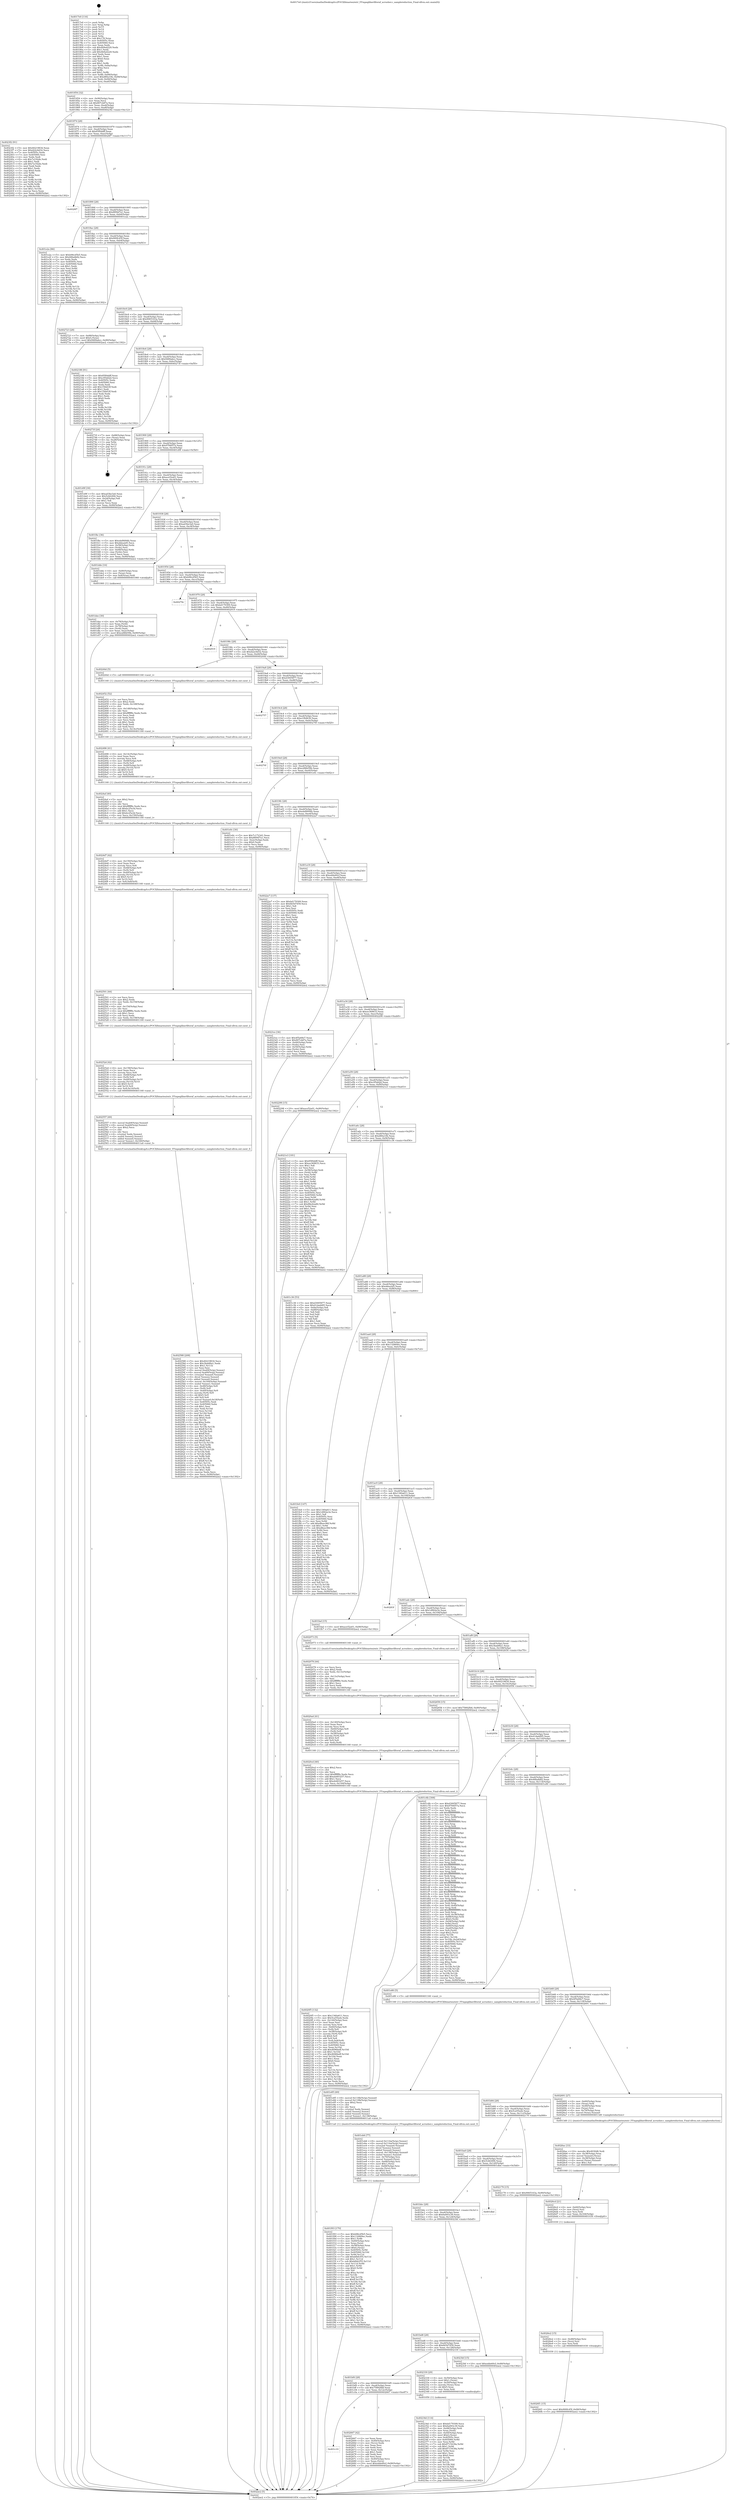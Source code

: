 digraph "0x4017e0" {
  label = "0x4017e0 (/mnt/c/Users/mathe/Desktop/tcc/POCII/binaries/extr_FFmpeglibavfilteraf_acrusher.c_samplereduction_Final-ollvm.out::main(0))"
  labelloc = "t"
  node[shape=record]

  Entry [label="",width=0.3,height=0.3,shape=circle,fillcolor=black,style=filled]
  "0x401854" [label="{
     0x401854 [32]\l
     | [instrs]\l
     &nbsp;&nbsp;0x401854 \<+6\>: mov -0x90(%rbp),%eax\l
     &nbsp;&nbsp;0x40185a \<+2\>: mov %eax,%ecx\l
     &nbsp;&nbsp;0x40185c \<+6\>: sub $0x807cb87a,%ecx\l
     &nbsp;&nbsp;0x401862 \<+6\>: mov %eax,-0xa4(%rbp)\l
     &nbsp;&nbsp;0x401868 \<+6\>: mov %ecx,-0xa8(%rbp)\l
     &nbsp;&nbsp;0x40186e \<+6\>: je 00000000004023f2 \<main+0xc12\>\l
  }"]
  "0x4023f2" [label="{
     0x4023f2 [91]\l
     | [instrs]\l
     &nbsp;&nbsp;0x4023f2 \<+5\>: mov $0x40219834,%eax\l
     &nbsp;&nbsp;0x4023f7 \<+5\>: mov $0xd22c6d32,%ecx\l
     &nbsp;&nbsp;0x4023fc \<+7\>: mov 0x40505c,%edx\l
     &nbsp;&nbsp;0x402403 \<+7\>: mov 0x405060,%esi\l
     &nbsp;&nbsp;0x40240a \<+2\>: mov %edx,%edi\l
     &nbsp;&nbsp;0x40240c \<+6\>: sub $0x7a192de,%edi\l
     &nbsp;&nbsp;0x402412 \<+3\>: sub $0x1,%edi\l
     &nbsp;&nbsp;0x402415 \<+6\>: add $0x7a192de,%edi\l
     &nbsp;&nbsp;0x40241b \<+3\>: imul %edi,%edx\l
     &nbsp;&nbsp;0x40241e \<+3\>: and $0x1,%edx\l
     &nbsp;&nbsp;0x402421 \<+3\>: cmp $0x0,%edx\l
     &nbsp;&nbsp;0x402424 \<+4\>: sete %r8b\l
     &nbsp;&nbsp;0x402428 \<+3\>: cmp $0xa,%esi\l
     &nbsp;&nbsp;0x40242b \<+4\>: setl %r9b\l
     &nbsp;&nbsp;0x40242f \<+3\>: mov %r8b,%r10b\l
     &nbsp;&nbsp;0x402432 \<+3\>: and %r9b,%r10b\l
     &nbsp;&nbsp;0x402435 \<+3\>: xor %r9b,%r8b\l
     &nbsp;&nbsp;0x402438 \<+3\>: or %r8b,%r10b\l
     &nbsp;&nbsp;0x40243b \<+4\>: test $0x1,%r10b\l
     &nbsp;&nbsp;0x40243f \<+3\>: cmovne %ecx,%eax\l
     &nbsp;&nbsp;0x402442 \<+6\>: mov %eax,-0x90(%rbp)\l
     &nbsp;&nbsp;0x402448 \<+5\>: jmp 0000000000402ae2 \<main+0x1302\>\l
  }"]
  "0x401874" [label="{
     0x401874 [28]\l
     | [instrs]\l
     &nbsp;&nbsp;0x401874 \<+5\>: jmp 0000000000401879 \<main+0x99\>\l
     &nbsp;&nbsp;0x401879 \<+6\>: mov -0xa4(%rbp),%eax\l
     &nbsp;&nbsp;0x40187f \<+5\>: sub $0x85f0ddff,%eax\l
     &nbsp;&nbsp;0x401884 \<+6\>: mov %eax,-0xac(%rbp)\l
     &nbsp;&nbsp;0x40188a \<+6\>: je 00000000004028f7 \<main+0x1117\>\l
  }"]
  Exit [label="",width=0.3,height=0.3,shape=circle,fillcolor=black,style=filled,peripheries=2]
  "0x4028f7" [label="{
     0x4028f7\l
  }", style=dashed]
  "0x401890" [label="{
     0x401890 [28]\l
     | [instrs]\l
     &nbsp;&nbsp;0x401890 \<+5\>: jmp 0000000000401895 \<main+0xb5\>\l
     &nbsp;&nbsp;0x401895 \<+6\>: mov -0xa4(%rbp),%eax\l
     &nbsp;&nbsp;0x40189b \<+5\>: sub $0x8f09d7a1,%eax\l
     &nbsp;&nbsp;0x4018a0 \<+6\>: mov %eax,-0xb0(%rbp)\l
     &nbsp;&nbsp;0x4018a6 \<+6\>: je 0000000000401e2a \<main+0x64a\>\l
  }"]
  "0x4026f1" [label="{
     0x4026f1 [15]\l
     | [instrs]\l
     &nbsp;&nbsp;0x4026f1 \<+10\>: movl $0x900fc45f,-0x90(%rbp)\l
     &nbsp;&nbsp;0x4026fb \<+5\>: jmp 0000000000402ae2 \<main+0x1302\>\l
  }"]
  "0x401e2a" [label="{
     0x401e2a [86]\l
     | [instrs]\l
     &nbsp;&nbsp;0x401e2a \<+5\>: mov $0xb96cd5b5,%eax\l
     &nbsp;&nbsp;0x401e2f \<+5\>: mov $0x48fadb82,%ecx\l
     &nbsp;&nbsp;0x401e34 \<+2\>: xor %edx,%edx\l
     &nbsp;&nbsp;0x401e36 \<+7\>: mov 0x40505c,%esi\l
     &nbsp;&nbsp;0x401e3d \<+7\>: mov 0x405060,%edi\l
     &nbsp;&nbsp;0x401e44 \<+3\>: sub $0x1,%edx\l
     &nbsp;&nbsp;0x401e47 \<+3\>: mov %esi,%r8d\l
     &nbsp;&nbsp;0x401e4a \<+3\>: add %edx,%r8d\l
     &nbsp;&nbsp;0x401e4d \<+4\>: imul %r8d,%esi\l
     &nbsp;&nbsp;0x401e51 \<+3\>: and $0x1,%esi\l
     &nbsp;&nbsp;0x401e54 \<+3\>: cmp $0x0,%esi\l
     &nbsp;&nbsp;0x401e57 \<+4\>: sete %r9b\l
     &nbsp;&nbsp;0x401e5b \<+3\>: cmp $0xa,%edi\l
     &nbsp;&nbsp;0x401e5e \<+4\>: setl %r10b\l
     &nbsp;&nbsp;0x401e62 \<+3\>: mov %r9b,%r11b\l
     &nbsp;&nbsp;0x401e65 \<+3\>: and %r10b,%r11b\l
     &nbsp;&nbsp;0x401e68 \<+3\>: xor %r10b,%r9b\l
     &nbsp;&nbsp;0x401e6b \<+3\>: or %r9b,%r11b\l
     &nbsp;&nbsp;0x401e6e \<+4\>: test $0x1,%r11b\l
     &nbsp;&nbsp;0x401e72 \<+3\>: cmovne %ecx,%eax\l
     &nbsp;&nbsp;0x401e75 \<+6\>: mov %eax,-0x90(%rbp)\l
     &nbsp;&nbsp;0x401e7b \<+5\>: jmp 0000000000402ae2 \<main+0x1302\>\l
  }"]
  "0x4018ac" [label="{
     0x4018ac [28]\l
     | [instrs]\l
     &nbsp;&nbsp;0x4018ac \<+5\>: jmp 00000000004018b1 \<main+0xd1\>\l
     &nbsp;&nbsp;0x4018b1 \<+6\>: mov -0xa4(%rbp),%eax\l
     &nbsp;&nbsp;0x4018b7 \<+5\>: sub $0x900fc45f,%eax\l
     &nbsp;&nbsp;0x4018bc \<+6\>: mov %eax,-0xb4(%rbp)\l
     &nbsp;&nbsp;0x4018c2 \<+6\>: je 0000000000402723 \<main+0xf43\>\l
  }"]
  "0x4026e2" [label="{
     0x4026e2 [15]\l
     | [instrs]\l
     &nbsp;&nbsp;0x4026e2 \<+4\>: mov -0x48(%rbp),%rsi\l
     &nbsp;&nbsp;0x4026e6 \<+3\>: mov (%rsi),%rsi\l
     &nbsp;&nbsp;0x4026e9 \<+3\>: mov %rsi,%rdi\l
     &nbsp;&nbsp;0x4026ec \<+5\>: call 0000000000401030 \<free@plt\>\l
     | [calls]\l
     &nbsp;&nbsp;0x401030 \{1\} (unknown)\l
  }"]
  "0x402723" [label="{
     0x402723 [28]\l
     | [instrs]\l
     &nbsp;&nbsp;0x402723 \<+7\>: mov -0x88(%rbp),%rax\l
     &nbsp;&nbsp;0x40272a \<+6\>: movl $0x0,(%rax)\l
     &nbsp;&nbsp;0x402730 \<+10\>: movl $0x9489abcc,-0x90(%rbp)\l
     &nbsp;&nbsp;0x40273a \<+5\>: jmp 0000000000402ae2 \<main+0x1302\>\l
  }"]
  "0x4018c8" [label="{
     0x4018c8 [28]\l
     | [instrs]\l
     &nbsp;&nbsp;0x4018c8 \<+5\>: jmp 00000000004018cd \<main+0xed\>\l
     &nbsp;&nbsp;0x4018cd \<+6\>: mov -0xa4(%rbp),%eax\l
     &nbsp;&nbsp;0x4018d3 \<+5\>: sub $0x9065163a,%eax\l
     &nbsp;&nbsp;0x4018d8 \<+6\>: mov %eax,-0xb8(%rbp)\l
     &nbsp;&nbsp;0x4018de \<+6\>: je 0000000000402188 \<main+0x9a8\>\l
  }"]
  "0x4026cd" [label="{
     0x4026cd [21]\l
     | [instrs]\l
     &nbsp;&nbsp;0x4026cd \<+4\>: mov -0x60(%rbp),%rsi\l
     &nbsp;&nbsp;0x4026d1 \<+3\>: mov (%rsi),%rsi\l
     &nbsp;&nbsp;0x4026d4 \<+3\>: mov %rsi,%rdi\l
     &nbsp;&nbsp;0x4026d7 \<+6\>: mov %eax,-0x164(%rbp)\l
     &nbsp;&nbsp;0x4026dd \<+5\>: call 0000000000401030 \<free@plt\>\l
     | [calls]\l
     &nbsp;&nbsp;0x401030 \{1\} (unknown)\l
  }"]
  "0x402188" [label="{
     0x402188 [91]\l
     | [instrs]\l
     &nbsp;&nbsp;0x402188 \<+5\>: mov $0x85f0ddff,%eax\l
     &nbsp;&nbsp;0x40218d \<+5\>: mov $0xc95dd2d,%ecx\l
     &nbsp;&nbsp;0x402192 \<+7\>: mov 0x40505c,%edx\l
     &nbsp;&nbsp;0x402199 \<+7\>: mov 0x405060,%esi\l
     &nbsp;&nbsp;0x4021a0 \<+2\>: mov %edx,%edi\l
     &nbsp;&nbsp;0x4021a2 \<+6\>: add $0x15fdd1ff,%edi\l
     &nbsp;&nbsp;0x4021a8 \<+3\>: sub $0x1,%edi\l
     &nbsp;&nbsp;0x4021ab \<+6\>: sub $0x15fdd1ff,%edi\l
     &nbsp;&nbsp;0x4021b1 \<+3\>: imul %edi,%edx\l
     &nbsp;&nbsp;0x4021b4 \<+3\>: and $0x1,%edx\l
     &nbsp;&nbsp;0x4021b7 \<+3\>: cmp $0x0,%edx\l
     &nbsp;&nbsp;0x4021ba \<+4\>: sete %r8b\l
     &nbsp;&nbsp;0x4021be \<+3\>: cmp $0xa,%esi\l
     &nbsp;&nbsp;0x4021c1 \<+4\>: setl %r9b\l
     &nbsp;&nbsp;0x4021c5 \<+3\>: mov %r8b,%r10b\l
     &nbsp;&nbsp;0x4021c8 \<+3\>: and %r9b,%r10b\l
     &nbsp;&nbsp;0x4021cb \<+3\>: xor %r9b,%r8b\l
     &nbsp;&nbsp;0x4021ce \<+3\>: or %r8b,%r10b\l
     &nbsp;&nbsp;0x4021d1 \<+4\>: test $0x1,%r10b\l
     &nbsp;&nbsp;0x4021d5 \<+3\>: cmovne %ecx,%eax\l
     &nbsp;&nbsp;0x4021d8 \<+6\>: mov %eax,-0x90(%rbp)\l
     &nbsp;&nbsp;0x4021de \<+5\>: jmp 0000000000402ae2 \<main+0x1302\>\l
  }"]
  "0x4018e4" [label="{
     0x4018e4 [28]\l
     | [instrs]\l
     &nbsp;&nbsp;0x4018e4 \<+5\>: jmp 00000000004018e9 \<main+0x109\>\l
     &nbsp;&nbsp;0x4018e9 \<+6\>: mov -0xa4(%rbp),%eax\l
     &nbsp;&nbsp;0x4018ef \<+5\>: sub $0x9489abcc,%eax\l
     &nbsp;&nbsp;0x4018f4 \<+6\>: mov %eax,-0xbc(%rbp)\l
     &nbsp;&nbsp;0x4018fa \<+6\>: je 000000000040273f \<main+0xf5f\>\l
  }"]
  "0x4026ac" [label="{
     0x4026ac [33]\l
     | [instrs]\l
     &nbsp;&nbsp;0x4026ac \<+10\>: movabs $0x4030d6,%rdi\l
     &nbsp;&nbsp;0x4026b6 \<+4\>: mov -0x38(%rbp),%rax\l
     &nbsp;&nbsp;0x4026ba \<+4\>: movsd %xmm0,(%rax)\l
     &nbsp;&nbsp;0x4026be \<+4\>: mov -0x38(%rbp),%rax\l
     &nbsp;&nbsp;0x4026c2 \<+4\>: movsd (%rax),%xmm0\l
     &nbsp;&nbsp;0x4026c6 \<+2\>: mov $0x1,%al\l
     &nbsp;&nbsp;0x4026c8 \<+5\>: call 0000000000401040 \<printf@plt\>\l
     | [calls]\l
     &nbsp;&nbsp;0x401040 \{1\} (unknown)\l
  }"]
  "0x40273f" [label="{
     0x40273f [24]\l
     | [instrs]\l
     &nbsp;&nbsp;0x40273f \<+7\>: mov -0x88(%rbp),%rax\l
     &nbsp;&nbsp;0x402746 \<+2\>: mov (%rax),%eax\l
     &nbsp;&nbsp;0x402748 \<+4\>: lea -0x28(%rbp),%rsp\l
     &nbsp;&nbsp;0x40274c \<+1\>: pop %rbx\l
     &nbsp;&nbsp;0x40274d \<+2\>: pop %r12\l
     &nbsp;&nbsp;0x40274f \<+2\>: pop %r13\l
     &nbsp;&nbsp;0x402751 \<+2\>: pop %r14\l
     &nbsp;&nbsp;0x402753 \<+2\>: pop %r15\l
     &nbsp;&nbsp;0x402755 \<+1\>: pop %rbp\l
     &nbsp;&nbsp;0x402756 \<+1\>: ret\l
  }"]
  "0x401900" [label="{
     0x401900 [28]\l
     | [instrs]\l
     &nbsp;&nbsp;0x401900 \<+5\>: jmp 0000000000401905 \<main+0x125\>\l
     &nbsp;&nbsp;0x401905 \<+6\>: mov -0xa4(%rbp),%eax\l
     &nbsp;&nbsp;0x40190b \<+5\>: sub $0x9784f57a,%eax\l
     &nbsp;&nbsp;0x401910 \<+6\>: mov %eax,-0xc0(%rbp)\l
     &nbsp;&nbsp;0x401916 \<+6\>: je 0000000000401d9f \<main+0x5bf\>\l
  }"]
  "0x401c10" [label="{
     0x401c10\l
  }", style=dashed]
  "0x401d9f" [label="{
     0x401d9f [30]\l
     | [instrs]\l
     &nbsp;&nbsp;0x401d9f \<+5\>: mov $0xad3be3a0,%eax\l
     &nbsp;&nbsp;0x401da4 \<+5\>: mov $0x5cbfc694,%ecx\l
     &nbsp;&nbsp;0x401da9 \<+3\>: mov -0x2d(%rbp),%dl\l
     &nbsp;&nbsp;0x401dac \<+3\>: test $0x1,%dl\l
     &nbsp;&nbsp;0x401daf \<+3\>: cmovne %ecx,%eax\l
     &nbsp;&nbsp;0x401db2 \<+6\>: mov %eax,-0x90(%rbp)\l
     &nbsp;&nbsp;0x401db8 \<+5\>: jmp 0000000000402ae2 \<main+0x1302\>\l
  }"]
  "0x40191c" [label="{
     0x40191c [28]\l
     | [instrs]\l
     &nbsp;&nbsp;0x40191c \<+5\>: jmp 0000000000401921 \<main+0x141\>\l
     &nbsp;&nbsp;0x401921 \<+6\>: mov -0xa4(%rbp),%eax\l
     &nbsp;&nbsp;0x401927 \<+5\>: sub $0xace52a01,%eax\l
     &nbsp;&nbsp;0x40192c \<+6\>: mov %eax,-0xc4(%rbp)\l
     &nbsp;&nbsp;0x401932 \<+6\>: je 0000000000401fbc \<main+0x7dc\>\l
  }"]
  "0x402667" [label="{
     0x402667 [42]\l
     | [instrs]\l
     &nbsp;&nbsp;0x402667 \<+2\>: xor %eax,%eax\l
     &nbsp;&nbsp;0x402669 \<+4\>: mov -0x40(%rbp),%rcx\l
     &nbsp;&nbsp;0x40266d \<+2\>: mov (%rcx),%edx\l
     &nbsp;&nbsp;0x40266f \<+2\>: mov %eax,%esi\l
     &nbsp;&nbsp;0x402671 \<+2\>: sub %edx,%esi\l
     &nbsp;&nbsp;0x402673 \<+2\>: mov %eax,%edx\l
     &nbsp;&nbsp;0x402675 \<+3\>: sub $0x1,%edx\l
     &nbsp;&nbsp;0x402678 \<+2\>: add %edx,%esi\l
     &nbsp;&nbsp;0x40267a \<+2\>: sub %esi,%eax\l
     &nbsp;&nbsp;0x40267c \<+4\>: mov -0x40(%rbp),%rcx\l
     &nbsp;&nbsp;0x402680 \<+2\>: mov %eax,(%rcx)\l
     &nbsp;&nbsp;0x402682 \<+10\>: movl $0xedde60cf,-0x90(%rbp)\l
     &nbsp;&nbsp;0x40268c \<+5\>: jmp 0000000000402ae2 \<main+0x1302\>\l
  }"]
  "0x401fbc" [label="{
     0x401fbc [36]\l
     | [instrs]\l
     &nbsp;&nbsp;0x401fbc \<+5\>: mov $0xebd9094b,%eax\l
     &nbsp;&nbsp;0x401fc1 \<+5\>: mov $0xddea2d5,%ecx\l
     &nbsp;&nbsp;0x401fc6 \<+4\>: mov -0x58(%rbp),%rdx\l
     &nbsp;&nbsp;0x401fca \<+2\>: mov (%rdx),%esi\l
     &nbsp;&nbsp;0x401fcc \<+4\>: mov -0x68(%rbp),%rdx\l
     &nbsp;&nbsp;0x401fd0 \<+2\>: cmp (%rdx),%esi\l
     &nbsp;&nbsp;0x401fd2 \<+3\>: cmovl %ecx,%eax\l
     &nbsp;&nbsp;0x401fd5 \<+6\>: mov %eax,-0x90(%rbp)\l
     &nbsp;&nbsp;0x401fdb \<+5\>: jmp 0000000000402ae2 \<main+0x1302\>\l
  }"]
  "0x401938" [label="{
     0x401938 [28]\l
     | [instrs]\l
     &nbsp;&nbsp;0x401938 \<+5\>: jmp 000000000040193d \<main+0x15d\>\l
     &nbsp;&nbsp;0x40193d \<+6\>: mov -0xa4(%rbp),%eax\l
     &nbsp;&nbsp;0x401943 \<+5\>: sub $0xad3be3a0,%eax\l
     &nbsp;&nbsp;0x401948 \<+6\>: mov %eax,-0xc8(%rbp)\l
     &nbsp;&nbsp;0x40194e \<+6\>: je 0000000000401dde \<main+0x5fe\>\l
  }"]
  "0x402588" [label="{
     0x402588 [208]\l
     | [instrs]\l
     &nbsp;&nbsp;0x402588 \<+5\>: mov $0x40219834,%ecx\l
     &nbsp;&nbsp;0x40258d \<+5\>: mov $0x3babf6a1,%edx\l
     &nbsp;&nbsp;0x402592 \<+3\>: mov $0x1,%r11b\l
     &nbsp;&nbsp;0x402595 \<+2\>: xor %esi,%esi\l
     &nbsp;&nbsp;0x402597 \<+8\>: movsd 0xa69(%rip),%xmm1\l
     &nbsp;&nbsp;0x40259f \<+8\>: movsd 0xa69(%rip),%xmm2\l
     &nbsp;&nbsp;0x4025a7 \<+4\>: cvtss2sd %xmm0,%xmm0\l
     &nbsp;&nbsp;0x4025ab \<+4\>: divsd %xmm2,%xmm0\l
     &nbsp;&nbsp;0x4025af \<+4\>: addsd %xmm0,%xmm1\l
     &nbsp;&nbsp;0x4025b3 \<+8\>: movsd -0x160(%rbp),%xmm0\l
     &nbsp;&nbsp;0x4025bb \<+4\>: mulsd %xmm1,%xmm0\l
     &nbsp;&nbsp;0x4025bf \<+4\>: mov -0x48(%rbp),%r8\l
     &nbsp;&nbsp;0x4025c3 \<+3\>: mov (%r8),%r8\l
     &nbsp;&nbsp;0x4025c6 \<+4\>: mov -0x40(%rbp),%r9\l
     &nbsp;&nbsp;0x4025ca \<+3\>: movslq (%r9),%r9\l
     &nbsp;&nbsp;0x4025cd \<+4\>: shl $0x5,%r9\l
     &nbsp;&nbsp;0x4025d1 \<+3\>: add %r9,%r8\l
     &nbsp;&nbsp;0x4025d4 \<+6\>: movsd %xmm0,0x18(%r8)\l
     &nbsp;&nbsp;0x4025da \<+7\>: mov 0x40505c,%edi\l
     &nbsp;&nbsp;0x4025e1 \<+7\>: mov 0x405060,%ebx\l
     &nbsp;&nbsp;0x4025e8 \<+3\>: sub $0x1,%esi\l
     &nbsp;&nbsp;0x4025eb \<+3\>: mov %edi,%r14d\l
     &nbsp;&nbsp;0x4025ee \<+3\>: add %esi,%r14d\l
     &nbsp;&nbsp;0x4025f1 \<+4\>: imul %r14d,%edi\l
     &nbsp;&nbsp;0x4025f5 \<+3\>: and $0x1,%edi\l
     &nbsp;&nbsp;0x4025f8 \<+3\>: cmp $0x0,%edi\l
     &nbsp;&nbsp;0x4025fb \<+4\>: sete %r15b\l
     &nbsp;&nbsp;0x4025ff \<+3\>: cmp $0xa,%ebx\l
     &nbsp;&nbsp;0x402602 \<+4\>: setl %r12b\l
     &nbsp;&nbsp;0x402606 \<+3\>: mov %r15b,%r13b\l
     &nbsp;&nbsp;0x402609 \<+4\>: xor $0xff,%r13b\l
     &nbsp;&nbsp;0x40260d \<+3\>: mov %r12b,%sil\l
     &nbsp;&nbsp;0x402610 \<+4\>: xor $0xff,%sil\l
     &nbsp;&nbsp;0x402614 \<+4\>: xor $0x1,%r11b\l
     &nbsp;&nbsp;0x402618 \<+3\>: mov %r13b,%dil\l
     &nbsp;&nbsp;0x40261b \<+4\>: and $0xff,%dil\l
     &nbsp;&nbsp;0x40261f \<+3\>: and %r11b,%r15b\l
     &nbsp;&nbsp;0x402622 \<+3\>: mov %sil,%r8b\l
     &nbsp;&nbsp;0x402625 \<+4\>: and $0xff,%r8b\l
     &nbsp;&nbsp;0x402629 \<+3\>: and %r11b,%r12b\l
     &nbsp;&nbsp;0x40262c \<+3\>: or %r15b,%dil\l
     &nbsp;&nbsp;0x40262f \<+3\>: or %r12b,%r8b\l
     &nbsp;&nbsp;0x402632 \<+3\>: xor %r8b,%dil\l
     &nbsp;&nbsp;0x402635 \<+3\>: or %sil,%r13b\l
     &nbsp;&nbsp;0x402638 \<+4\>: xor $0xff,%r13b\l
     &nbsp;&nbsp;0x40263c \<+4\>: or $0x1,%r11b\l
     &nbsp;&nbsp;0x402640 \<+3\>: and %r11b,%r13b\l
     &nbsp;&nbsp;0x402643 \<+3\>: or %r13b,%dil\l
     &nbsp;&nbsp;0x402646 \<+4\>: test $0x1,%dil\l
     &nbsp;&nbsp;0x40264a \<+3\>: cmovne %edx,%ecx\l
     &nbsp;&nbsp;0x40264d \<+6\>: mov %ecx,-0x90(%rbp)\l
     &nbsp;&nbsp;0x402653 \<+5\>: jmp 0000000000402ae2 \<main+0x1302\>\l
  }"]
  "0x401dde" [label="{
     0x401dde [16]\l
     | [instrs]\l
     &nbsp;&nbsp;0x401dde \<+4\>: mov -0x80(%rbp),%rax\l
     &nbsp;&nbsp;0x401de2 \<+3\>: mov (%rax),%rax\l
     &nbsp;&nbsp;0x401de5 \<+4\>: mov 0x8(%rax),%rdi\l
     &nbsp;&nbsp;0x401de9 \<+5\>: call 0000000000401060 \<atoi@plt\>\l
     | [calls]\l
     &nbsp;&nbsp;0x401060 \{1\} (unknown)\l
  }"]
  "0x401954" [label="{
     0x401954 [28]\l
     | [instrs]\l
     &nbsp;&nbsp;0x401954 \<+5\>: jmp 0000000000401959 \<main+0x179\>\l
     &nbsp;&nbsp;0x401959 \<+6\>: mov -0xa4(%rbp),%eax\l
     &nbsp;&nbsp;0x40195f \<+5\>: sub $0xb96cd5b5,%eax\l
     &nbsp;&nbsp;0x401964 \<+6\>: mov %eax,-0xcc(%rbp)\l
     &nbsp;&nbsp;0x40196a \<+6\>: je 000000000040279c \<main+0xfbc\>\l
  }"]
  "0x402557" [label="{
     0x402557 [49]\l
     | [instrs]\l
     &nbsp;&nbsp;0x402557 \<+8\>: movsd 0xab9(%rip),%xmm0\l
     &nbsp;&nbsp;0x40255f \<+8\>: movsd 0xab9(%rip),%xmm1\l
     &nbsp;&nbsp;0x402567 \<+5\>: mov $0x2,%ecx\l
     &nbsp;&nbsp;0x40256c \<+1\>: cltd\l
     &nbsp;&nbsp;0x40256d \<+2\>: idiv %ecx\l
     &nbsp;&nbsp;0x40256f \<+4\>: cvtsi2sd %edx,%xmm2\l
     &nbsp;&nbsp;0x402573 \<+4\>: mulsd %xmm2,%xmm1\l
     &nbsp;&nbsp;0x402577 \<+4\>: addsd %xmm0,%xmm1\l
     &nbsp;&nbsp;0x40257b \<+8\>: movsd %xmm1,-0x160(%rbp)\l
     &nbsp;&nbsp;0x402583 \<+5\>: call 00000000004011a0 \<next_f\>\l
     | [calls]\l
     &nbsp;&nbsp;0x4011a0 \{1\} (/mnt/c/Users/mathe/Desktop/tcc/POCII/binaries/extr_FFmpeglibavfilteraf_acrusher.c_samplereduction_Final-ollvm.out::next_f)\l
  }"]
  "0x40279c" [label="{
     0x40279c\l
  }", style=dashed]
  "0x401970" [label="{
     0x401970 [28]\l
     | [instrs]\l
     &nbsp;&nbsp;0x401970 \<+5\>: jmp 0000000000401975 \<main+0x195\>\l
     &nbsp;&nbsp;0x401975 \<+6\>: mov -0xa4(%rbp),%eax\l
     &nbsp;&nbsp;0x40197b \<+5\>: sub $0xbd179309,%eax\l
     &nbsp;&nbsp;0x401980 \<+6\>: mov %eax,-0xd0(%rbp)\l
     &nbsp;&nbsp;0x401986 \<+6\>: je 0000000000402919 \<main+0x1139\>\l
  }"]
  "0x40252d" [label="{
     0x40252d [42]\l
     | [instrs]\l
     &nbsp;&nbsp;0x40252d \<+6\>: mov -0x158(%rbp),%ecx\l
     &nbsp;&nbsp;0x402533 \<+3\>: imul %eax,%ecx\l
     &nbsp;&nbsp;0x402536 \<+3\>: movslq %ecx,%r8\l
     &nbsp;&nbsp;0x402539 \<+4\>: mov -0x48(%rbp),%r9\l
     &nbsp;&nbsp;0x40253d \<+3\>: mov (%r9),%r9\l
     &nbsp;&nbsp;0x402540 \<+4\>: mov -0x40(%rbp),%r10\l
     &nbsp;&nbsp;0x402544 \<+3\>: movslq (%r10),%r10\l
     &nbsp;&nbsp;0x402547 \<+4\>: shl $0x5,%r10\l
     &nbsp;&nbsp;0x40254b \<+3\>: add %r10,%r9\l
     &nbsp;&nbsp;0x40254e \<+4\>: mov %r8,0x10(%r9)\l
     &nbsp;&nbsp;0x402552 \<+5\>: call 0000000000401160 \<next_i\>\l
     | [calls]\l
     &nbsp;&nbsp;0x401160 \{1\} (/mnt/c/Users/mathe/Desktop/tcc/POCII/binaries/extr_FFmpeglibavfilteraf_acrusher.c_samplereduction_Final-ollvm.out::next_i)\l
  }"]
  "0x402919" [label="{
     0x402919\l
  }", style=dashed]
  "0x40198c" [label="{
     0x40198c [28]\l
     | [instrs]\l
     &nbsp;&nbsp;0x40198c \<+5\>: jmp 0000000000401991 \<main+0x1b1\>\l
     &nbsp;&nbsp;0x401991 \<+6\>: mov -0xa4(%rbp),%eax\l
     &nbsp;&nbsp;0x401997 \<+5\>: sub $0xd22c6d32,%eax\l
     &nbsp;&nbsp;0x40199c \<+6\>: mov %eax,-0xd4(%rbp)\l
     &nbsp;&nbsp;0x4019a2 \<+6\>: je 000000000040244d \<main+0xc6d\>\l
  }"]
  "0x402501" [label="{
     0x402501 [44]\l
     | [instrs]\l
     &nbsp;&nbsp;0x402501 \<+2\>: xor %ecx,%ecx\l
     &nbsp;&nbsp;0x402503 \<+5\>: mov $0x2,%edx\l
     &nbsp;&nbsp;0x402508 \<+6\>: mov %edx,-0x154(%rbp)\l
     &nbsp;&nbsp;0x40250e \<+1\>: cltd\l
     &nbsp;&nbsp;0x40250f \<+6\>: mov -0x154(%rbp),%esi\l
     &nbsp;&nbsp;0x402515 \<+2\>: idiv %esi\l
     &nbsp;&nbsp;0x402517 \<+6\>: imul $0xfffffffe,%edx,%edx\l
     &nbsp;&nbsp;0x40251d \<+3\>: sub $0x1,%ecx\l
     &nbsp;&nbsp;0x402520 \<+2\>: sub %ecx,%edx\l
     &nbsp;&nbsp;0x402522 \<+6\>: mov %edx,-0x158(%rbp)\l
     &nbsp;&nbsp;0x402528 \<+5\>: call 0000000000401160 \<next_i\>\l
     | [calls]\l
     &nbsp;&nbsp;0x401160 \{1\} (/mnt/c/Users/mathe/Desktop/tcc/POCII/binaries/extr_FFmpeglibavfilteraf_acrusher.c_samplereduction_Final-ollvm.out::next_i)\l
  }"]
  "0x40244d" [label="{
     0x40244d [5]\l
     | [instrs]\l
     &nbsp;&nbsp;0x40244d \<+5\>: call 0000000000401160 \<next_i\>\l
     | [calls]\l
     &nbsp;&nbsp;0x401160 \{1\} (/mnt/c/Users/mathe/Desktop/tcc/POCII/binaries/extr_FFmpeglibavfilteraf_acrusher.c_samplereduction_Final-ollvm.out::next_i)\l
  }"]
  "0x4019a8" [label="{
     0x4019a8 [28]\l
     | [instrs]\l
     &nbsp;&nbsp;0x4019a8 \<+5\>: jmp 00000000004019ad \<main+0x1cd\>\l
     &nbsp;&nbsp;0x4019ad \<+6\>: mov -0xa4(%rbp),%eax\l
     &nbsp;&nbsp;0x4019b3 \<+5\>: sub $0xd3005877,%eax\l
     &nbsp;&nbsp;0x4019b8 \<+6\>: mov %eax,-0xd8(%rbp)\l
     &nbsp;&nbsp;0x4019be \<+6\>: je 0000000000402757 \<main+0xf77\>\l
  }"]
  "0x4024d7" [label="{
     0x4024d7 [42]\l
     | [instrs]\l
     &nbsp;&nbsp;0x4024d7 \<+6\>: mov -0x150(%rbp),%ecx\l
     &nbsp;&nbsp;0x4024dd \<+3\>: imul %eax,%ecx\l
     &nbsp;&nbsp;0x4024e0 \<+3\>: movslq %ecx,%r8\l
     &nbsp;&nbsp;0x4024e3 \<+4\>: mov -0x48(%rbp),%r9\l
     &nbsp;&nbsp;0x4024e7 \<+3\>: mov (%r9),%r9\l
     &nbsp;&nbsp;0x4024ea \<+4\>: mov -0x40(%rbp),%r10\l
     &nbsp;&nbsp;0x4024ee \<+3\>: movslq (%r10),%r10\l
     &nbsp;&nbsp;0x4024f1 \<+4\>: shl $0x5,%r10\l
     &nbsp;&nbsp;0x4024f5 \<+3\>: add %r10,%r9\l
     &nbsp;&nbsp;0x4024f8 \<+4\>: mov %r8,0x8(%r9)\l
     &nbsp;&nbsp;0x4024fc \<+5\>: call 0000000000401160 \<next_i\>\l
     | [calls]\l
     &nbsp;&nbsp;0x401160 \{1\} (/mnt/c/Users/mathe/Desktop/tcc/POCII/binaries/extr_FFmpeglibavfilteraf_acrusher.c_samplereduction_Final-ollvm.out::next_i)\l
  }"]
  "0x402757" [label="{
     0x402757\l
  }", style=dashed]
  "0x4019c4" [label="{
     0x4019c4 [28]\l
     | [instrs]\l
     &nbsp;&nbsp;0x4019c4 \<+5\>: jmp 00000000004019c9 \<main+0x1e9\>\l
     &nbsp;&nbsp;0x4019c9 \<+6\>: mov -0xa4(%rbp),%eax\l
     &nbsp;&nbsp;0x4019cf \<+5\>: sub $0xe1fb9630,%eax\l
     &nbsp;&nbsp;0x4019d4 \<+6\>: mov %eax,-0xdc(%rbp)\l
     &nbsp;&nbsp;0x4019da \<+6\>: je 000000000040270f \<main+0xf2f\>\l
  }"]
  "0x4024af" [label="{
     0x4024af [40]\l
     | [instrs]\l
     &nbsp;&nbsp;0x4024af \<+5\>: mov $0x2,%ecx\l
     &nbsp;&nbsp;0x4024b4 \<+1\>: cltd\l
     &nbsp;&nbsp;0x4024b5 \<+2\>: idiv %ecx\l
     &nbsp;&nbsp;0x4024b7 \<+6\>: imul $0xfffffffe,%edx,%ecx\l
     &nbsp;&nbsp;0x4024bd \<+6\>: sub $0xbc25a3d,%ecx\l
     &nbsp;&nbsp;0x4024c3 \<+3\>: add $0x1,%ecx\l
     &nbsp;&nbsp;0x4024c6 \<+6\>: add $0xbc25a3d,%ecx\l
     &nbsp;&nbsp;0x4024cc \<+6\>: mov %ecx,-0x150(%rbp)\l
     &nbsp;&nbsp;0x4024d2 \<+5\>: call 0000000000401160 \<next_i\>\l
     | [calls]\l
     &nbsp;&nbsp;0x401160 \{1\} (/mnt/c/Users/mathe/Desktop/tcc/POCII/binaries/extr_FFmpeglibavfilteraf_acrusher.c_samplereduction_Final-ollvm.out::next_i)\l
  }"]
  "0x40270f" [label="{
     0x40270f\l
  }", style=dashed]
  "0x4019e0" [label="{
     0x4019e0 [28]\l
     | [instrs]\l
     &nbsp;&nbsp;0x4019e0 \<+5\>: jmp 00000000004019e5 \<main+0x205\>\l
     &nbsp;&nbsp;0x4019e5 \<+6\>: mov -0xa4(%rbp),%eax\l
     &nbsp;&nbsp;0x4019eb \<+5\>: sub $0xe286b59b,%eax\l
     &nbsp;&nbsp;0x4019f0 \<+6\>: mov %eax,-0xe0(%rbp)\l
     &nbsp;&nbsp;0x4019f6 \<+6\>: je 0000000000401e0c \<main+0x62c\>\l
  }"]
  "0x402486" [label="{
     0x402486 [41]\l
     | [instrs]\l
     &nbsp;&nbsp;0x402486 \<+6\>: mov -0x14c(%rbp),%ecx\l
     &nbsp;&nbsp;0x40248c \<+3\>: imul %eax,%ecx\l
     &nbsp;&nbsp;0x40248f \<+3\>: movslq %ecx,%r8\l
     &nbsp;&nbsp;0x402492 \<+4\>: mov -0x48(%rbp),%r9\l
     &nbsp;&nbsp;0x402496 \<+3\>: mov (%r9),%r9\l
     &nbsp;&nbsp;0x402499 \<+4\>: mov -0x40(%rbp),%r10\l
     &nbsp;&nbsp;0x40249d \<+3\>: movslq (%r10),%r10\l
     &nbsp;&nbsp;0x4024a0 \<+4\>: shl $0x5,%r10\l
     &nbsp;&nbsp;0x4024a4 \<+3\>: add %r10,%r9\l
     &nbsp;&nbsp;0x4024a7 \<+3\>: mov %r8,(%r9)\l
     &nbsp;&nbsp;0x4024aa \<+5\>: call 0000000000401160 \<next_i\>\l
     | [calls]\l
     &nbsp;&nbsp;0x401160 \{1\} (/mnt/c/Users/mathe/Desktop/tcc/POCII/binaries/extr_FFmpeglibavfilteraf_acrusher.c_samplereduction_Final-ollvm.out::next_i)\l
  }"]
  "0x401e0c" [label="{
     0x401e0c [30]\l
     | [instrs]\l
     &nbsp;&nbsp;0x401e0c \<+5\>: mov $0x7c1723d1,%eax\l
     &nbsp;&nbsp;0x401e11 \<+5\>: mov $0x8f09d7a1,%ecx\l
     &nbsp;&nbsp;0x401e16 \<+3\>: mov -0x2c(%rbp),%edx\l
     &nbsp;&nbsp;0x401e19 \<+3\>: cmp $0x0,%edx\l
     &nbsp;&nbsp;0x401e1c \<+3\>: cmove %ecx,%eax\l
     &nbsp;&nbsp;0x401e1f \<+6\>: mov %eax,-0x90(%rbp)\l
     &nbsp;&nbsp;0x401e25 \<+5\>: jmp 0000000000402ae2 \<main+0x1302\>\l
  }"]
  "0x4019fc" [label="{
     0x4019fc [28]\l
     | [instrs]\l
     &nbsp;&nbsp;0x4019fc \<+5\>: jmp 0000000000401a01 \<main+0x221\>\l
     &nbsp;&nbsp;0x401a01 \<+6\>: mov -0xa4(%rbp),%eax\l
     &nbsp;&nbsp;0x401a07 \<+5\>: sub $0xebd9094b,%eax\l
     &nbsp;&nbsp;0x401a0c \<+6\>: mov %eax,-0xe4(%rbp)\l
     &nbsp;&nbsp;0x401a12 \<+6\>: je 00000000004022a7 \<main+0xac7\>\l
  }"]
  "0x402452" [label="{
     0x402452 [52]\l
     | [instrs]\l
     &nbsp;&nbsp;0x402452 \<+2\>: xor %ecx,%ecx\l
     &nbsp;&nbsp;0x402454 \<+5\>: mov $0x2,%edx\l
     &nbsp;&nbsp;0x402459 \<+6\>: mov %edx,-0x148(%rbp)\l
     &nbsp;&nbsp;0x40245f \<+1\>: cltd\l
     &nbsp;&nbsp;0x402460 \<+6\>: mov -0x148(%rbp),%esi\l
     &nbsp;&nbsp;0x402466 \<+2\>: idiv %esi\l
     &nbsp;&nbsp;0x402468 \<+6\>: imul $0xfffffffe,%edx,%edx\l
     &nbsp;&nbsp;0x40246e \<+2\>: mov %ecx,%edi\l
     &nbsp;&nbsp;0x402470 \<+2\>: sub %edx,%edi\l
     &nbsp;&nbsp;0x402472 \<+2\>: mov %ecx,%edx\l
     &nbsp;&nbsp;0x402474 \<+3\>: sub $0x1,%edx\l
     &nbsp;&nbsp;0x402477 \<+2\>: add %edx,%edi\l
     &nbsp;&nbsp;0x402479 \<+2\>: sub %edi,%ecx\l
     &nbsp;&nbsp;0x40247b \<+6\>: mov %ecx,-0x14c(%rbp)\l
     &nbsp;&nbsp;0x402481 \<+5\>: call 0000000000401160 \<next_i\>\l
     | [calls]\l
     &nbsp;&nbsp;0x401160 \{1\} (/mnt/c/Users/mathe/Desktop/tcc/POCII/binaries/extr_FFmpeglibavfilteraf_acrusher.c_samplereduction_Final-ollvm.out::next_i)\l
  }"]
  "0x4022a7" [label="{
     0x4022a7 [137]\l
     | [instrs]\l
     &nbsp;&nbsp;0x4022a7 \<+5\>: mov $0xbd179309,%eax\l
     &nbsp;&nbsp;0x4022ac \<+5\>: mov $0x6b5d7459,%ecx\l
     &nbsp;&nbsp;0x4022b1 \<+2\>: mov $0x1,%dl\l
     &nbsp;&nbsp;0x4022b3 \<+2\>: xor %esi,%esi\l
     &nbsp;&nbsp;0x4022b5 \<+7\>: mov 0x40505c,%edi\l
     &nbsp;&nbsp;0x4022bc \<+8\>: mov 0x405060,%r8d\l
     &nbsp;&nbsp;0x4022c4 \<+3\>: sub $0x1,%esi\l
     &nbsp;&nbsp;0x4022c7 \<+3\>: mov %edi,%r9d\l
     &nbsp;&nbsp;0x4022ca \<+3\>: add %esi,%r9d\l
     &nbsp;&nbsp;0x4022cd \<+4\>: imul %r9d,%edi\l
     &nbsp;&nbsp;0x4022d1 \<+3\>: and $0x1,%edi\l
     &nbsp;&nbsp;0x4022d4 \<+3\>: cmp $0x0,%edi\l
     &nbsp;&nbsp;0x4022d7 \<+4\>: sete %r10b\l
     &nbsp;&nbsp;0x4022db \<+4\>: cmp $0xa,%r8d\l
     &nbsp;&nbsp;0x4022df \<+4\>: setl %r11b\l
     &nbsp;&nbsp;0x4022e3 \<+3\>: mov %r10b,%bl\l
     &nbsp;&nbsp;0x4022e6 \<+3\>: xor $0xff,%bl\l
     &nbsp;&nbsp;0x4022e9 \<+3\>: mov %r11b,%r14b\l
     &nbsp;&nbsp;0x4022ec \<+4\>: xor $0xff,%r14b\l
     &nbsp;&nbsp;0x4022f0 \<+3\>: xor $0x1,%dl\l
     &nbsp;&nbsp;0x4022f3 \<+3\>: mov %bl,%r15b\l
     &nbsp;&nbsp;0x4022f6 \<+4\>: and $0xff,%r15b\l
     &nbsp;&nbsp;0x4022fa \<+3\>: and %dl,%r10b\l
     &nbsp;&nbsp;0x4022fd \<+3\>: mov %r14b,%r12b\l
     &nbsp;&nbsp;0x402300 \<+4\>: and $0xff,%r12b\l
     &nbsp;&nbsp;0x402304 \<+3\>: and %dl,%r11b\l
     &nbsp;&nbsp;0x402307 \<+3\>: or %r10b,%r15b\l
     &nbsp;&nbsp;0x40230a \<+3\>: or %r11b,%r12b\l
     &nbsp;&nbsp;0x40230d \<+3\>: xor %r12b,%r15b\l
     &nbsp;&nbsp;0x402310 \<+3\>: or %r14b,%bl\l
     &nbsp;&nbsp;0x402313 \<+3\>: xor $0xff,%bl\l
     &nbsp;&nbsp;0x402316 \<+3\>: or $0x1,%dl\l
     &nbsp;&nbsp;0x402319 \<+2\>: and %dl,%bl\l
     &nbsp;&nbsp;0x40231b \<+3\>: or %bl,%r15b\l
     &nbsp;&nbsp;0x40231e \<+4\>: test $0x1,%r15b\l
     &nbsp;&nbsp;0x402322 \<+3\>: cmovne %ecx,%eax\l
     &nbsp;&nbsp;0x402325 \<+6\>: mov %eax,-0x90(%rbp)\l
     &nbsp;&nbsp;0x40232b \<+5\>: jmp 0000000000402ae2 \<main+0x1302\>\l
  }"]
  "0x401a18" [label="{
     0x401a18 [28]\l
     | [instrs]\l
     &nbsp;&nbsp;0x401a18 \<+5\>: jmp 0000000000401a1d \<main+0x23d\>\l
     &nbsp;&nbsp;0x401a1d \<+6\>: mov -0xa4(%rbp),%eax\l
     &nbsp;&nbsp;0x401a23 \<+5\>: sub $0xedde60cf,%eax\l
     &nbsp;&nbsp;0x401a28 \<+6\>: mov %eax,-0xe8(%rbp)\l
     &nbsp;&nbsp;0x401a2e \<+6\>: je 00000000004023ce \<main+0xbee\>\l
  }"]
  "0x40234d" [label="{
     0x40234d [114]\l
     | [instrs]\l
     &nbsp;&nbsp;0x40234d \<+5\>: mov $0xbd179309,%ecx\l
     &nbsp;&nbsp;0x402352 \<+5\>: mov $0x6a093c39,%edx\l
     &nbsp;&nbsp;0x402357 \<+4\>: mov -0x48(%rbp),%rdi\l
     &nbsp;&nbsp;0x40235b \<+3\>: mov %rax,(%rdi)\l
     &nbsp;&nbsp;0x40235e \<+4\>: mov -0x40(%rbp),%rax\l
     &nbsp;&nbsp;0x402362 \<+6\>: movl $0x0,(%rax)\l
     &nbsp;&nbsp;0x402368 \<+7\>: mov 0x40505c,%esi\l
     &nbsp;&nbsp;0x40236f \<+8\>: mov 0x405060,%r8d\l
     &nbsp;&nbsp;0x402377 \<+3\>: mov %esi,%r9d\l
     &nbsp;&nbsp;0x40237a \<+7\>: sub $0x8715439a,%r9d\l
     &nbsp;&nbsp;0x402381 \<+4\>: sub $0x1,%r9d\l
     &nbsp;&nbsp;0x402385 \<+7\>: add $0x8715439a,%r9d\l
     &nbsp;&nbsp;0x40238c \<+4\>: imul %r9d,%esi\l
     &nbsp;&nbsp;0x402390 \<+3\>: and $0x1,%esi\l
     &nbsp;&nbsp;0x402393 \<+3\>: cmp $0x0,%esi\l
     &nbsp;&nbsp;0x402396 \<+4\>: sete %r10b\l
     &nbsp;&nbsp;0x40239a \<+4\>: cmp $0xa,%r8d\l
     &nbsp;&nbsp;0x40239e \<+4\>: setl %r11b\l
     &nbsp;&nbsp;0x4023a2 \<+3\>: mov %r10b,%bl\l
     &nbsp;&nbsp;0x4023a5 \<+3\>: and %r11b,%bl\l
     &nbsp;&nbsp;0x4023a8 \<+3\>: xor %r11b,%r10b\l
     &nbsp;&nbsp;0x4023ab \<+3\>: or %r10b,%bl\l
     &nbsp;&nbsp;0x4023ae \<+3\>: test $0x1,%bl\l
     &nbsp;&nbsp;0x4023b1 \<+3\>: cmovne %edx,%ecx\l
     &nbsp;&nbsp;0x4023b4 \<+6\>: mov %ecx,-0x90(%rbp)\l
     &nbsp;&nbsp;0x4023ba \<+5\>: jmp 0000000000402ae2 \<main+0x1302\>\l
  }"]
  "0x4023ce" [label="{
     0x4023ce [36]\l
     | [instrs]\l
     &nbsp;&nbsp;0x4023ce \<+5\>: mov $0x4f5a68e7,%eax\l
     &nbsp;&nbsp;0x4023d3 \<+5\>: mov $0x807cb87a,%ecx\l
     &nbsp;&nbsp;0x4023d8 \<+4\>: mov -0x40(%rbp),%rdx\l
     &nbsp;&nbsp;0x4023dc \<+2\>: mov (%rdx),%esi\l
     &nbsp;&nbsp;0x4023de \<+4\>: mov -0x50(%rbp),%rdx\l
     &nbsp;&nbsp;0x4023e2 \<+2\>: cmp (%rdx),%esi\l
     &nbsp;&nbsp;0x4023e4 \<+3\>: cmovl %ecx,%eax\l
     &nbsp;&nbsp;0x4023e7 \<+6\>: mov %eax,-0x90(%rbp)\l
     &nbsp;&nbsp;0x4023ed \<+5\>: jmp 0000000000402ae2 \<main+0x1302\>\l
  }"]
  "0x401a34" [label="{
     0x401a34 [28]\l
     | [instrs]\l
     &nbsp;&nbsp;0x401a34 \<+5\>: jmp 0000000000401a39 \<main+0x259\>\l
     &nbsp;&nbsp;0x401a39 \<+6\>: mov -0xa4(%rbp),%eax\l
     &nbsp;&nbsp;0x401a3f \<+5\>: sub $0xee369633,%eax\l
     &nbsp;&nbsp;0x401a44 \<+6\>: mov %eax,-0xec(%rbp)\l
     &nbsp;&nbsp;0x401a4a \<+6\>: je 0000000000402298 \<main+0xab8\>\l
  }"]
  "0x401bf4" [label="{
     0x401bf4 [28]\l
     | [instrs]\l
     &nbsp;&nbsp;0x401bf4 \<+5\>: jmp 0000000000401bf9 \<main+0x419\>\l
     &nbsp;&nbsp;0x401bf9 \<+6\>: mov -0xa4(%rbp),%eax\l
     &nbsp;&nbsp;0x401bff \<+5\>: sub $0x75892fb8,%eax\l
     &nbsp;&nbsp;0x401c04 \<+6\>: mov %eax,-0x12c(%rbp)\l
     &nbsp;&nbsp;0x401c0a \<+6\>: je 0000000000402667 \<main+0xe87\>\l
  }"]
  "0x402298" [label="{
     0x402298 [15]\l
     | [instrs]\l
     &nbsp;&nbsp;0x402298 \<+10\>: movl $0xace52a01,-0x90(%rbp)\l
     &nbsp;&nbsp;0x4022a2 \<+5\>: jmp 0000000000402ae2 \<main+0x1302\>\l
  }"]
  "0x401a50" [label="{
     0x401a50 [28]\l
     | [instrs]\l
     &nbsp;&nbsp;0x401a50 \<+5\>: jmp 0000000000401a55 \<main+0x275\>\l
     &nbsp;&nbsp;0x401a55 \<+6\>: mov -0xa4(%rbp),%eax\l
     &nbsp;&nbsp;0x401a5b \<+5\>: sub $0xc95dd2d,%eax\l
     &nbsp;&nbsp;0x401a60 \<+6\>: mov %eax,-0xf0(%rbp)\l
     &nbsp;&nbsp;0x401a66 \<+6\>: je 00000000004021e3 \<main+0xa03\>\l
  }"]
  "0x402330" [label="{
     0x402330 [29]\l
     | [instrs]\l
     &nbsp;&nbsp;0x402330 \<+4\>: mov -0x50(%rbp),%rax\l
     &nbsp;&nbsp;0x402334 \<+6\>: movl $0x1,(%rax)\l
     &nbsp;&nbsp;0x40233a \<+4\>: mov -0x50(%rbp),%rax\l
     &nbsp;&nbsp;0x40233e \<+3\>: movslq (%rax),%rax\l
     &nbsp;&nbsp;0x402341 \<+4\>: shl $0x5,%rax\l
     &nbsp;&nbsp;0x402345 \<+3\>: mov %rax,%rdi\l
     &nbsp;&nbsp;0x402348 \<+5\>: call 0000000000401050 \<malloc@plt\>\l
     | [calls]\l
     &nbsp;&nbsp;0x401050 \{1\} (unknown)\l
  }"]
  "0x4021e3" [label="{
     0x4021e3 [181]\l
     | [instrs]\l
     &nbsp;&nbsp;0x4021e3 \<+5\>: mov $0x85f0ddff,%eax\l
     &nbsp;&nbsp;0x4021e8 \<+5\>: mov $0xee369633,%ecx\l
     &nbsp;&nbsp;0x4021ed \<+2\>: mov $0x1,%dl\l
     &nbsp;&nbsp;0x4021ef \<+2\>: xor %esi,%esi\l
     &nbsp;&nbsp;0x4021f1 \<+4\>: mov -0x58(%rbp),%rdi\l
     &nbsp;&nbsp;0x4021f5 \<+3\>: mov (%rdi),%r8d\l
     &nbsp;&nbsp;0x4021f8 \<+3\>: mov %esi,%r9d\l
     &nbsp;&nbsp;0x4021fb \<+3\>: sub %r8d,%r9d\l
     &nbsp;&nbsp;0x4021fe \<+3\>: mov %esi,%r8d\l
     &nbsp;&nbsp;0x402201 \<+4\>: sub $0x1,%r8d\l
     &nbsp;&nbsp;0x402205 \<+3\>: add %r8d,%r9d\l
     &nbsp;&nbsp;0x402208 \<+3\>: sub %r9d,%esi\l
     &nbsp;&nbsp;0x40220b \<+4\>: mov -0x58(%rbp),%rdi\l
     &nbsp;&nbsp;0x40220f \<+2\>: mov %esi,(%rdi)\l
     &nbsp;&nbsp;0x402211 \<+7\>: mov 0x40505c,%esi\l
     &nbsp;&nbsp;0x402218 \<+8\>: mov 0x405060,%r8d\l
     &nbsp;&nbsp;0x402220 \<+3\>: mov %esi,%r9d\l
     &nbsp;&nbsp;0x402223 \<+7\>: add $0x88e42a80,%r9d\l
     &nbsp;&nbsp;0x40222a \<+4\>: sub $0x1,%r9d\l
     &nbsp;&nbsp;0x40222e \<+7\>: sub $0x88e42a80,%r9d\l
     &nbsp;&nbsp;0x402235 \<+4\>: imul %r9d,%esi\l
     &nbsp;&nbsp;0x402239 \<+3\>: and $0x1,%esi\l
     &nbsp;&nbsp;0x40223c \<+3\>: cmp $0x0,%esi\l
     &nbsp;&nbsp;0x40223f \<+4\>: sete %r10b\l
     &nbsp;&nbsp;0x402243 \<+4\>: cmp $0xa,%r8d\l
     &nbsp;&nbsp;0x402247 \<+4\>: setl %r11b\l
     &nbsp;&nbsp;0x40224b \<+3\>: mov %r10b,%bl\l
     &nbsp;&nbsp;0x40224e \<+3\>: xor $0xff,%bl\l
     &nbsp;&nbsp;0x402251 \<+3\>: mov %r11b,%r14b\l
     &nbsp;&nbsp;0x402254 \<+4\>: xor $0xff,%r14b\l
     &nbsp;&nbsp;0x402258 \<+3\>: xor $0x0,%dl\l
     &nbsp;&nbsp;0x40225b \<+3\>: mov %bl,%r15b\l
     &nbsp;&nbsp;0x40225e \<+4\>: and $0x0,%r15b\l
     &nbsp;&nbsp;0x402262 \<+3\>: and %dl,%r10b\l
     &nbsp;&nbsp;0x402265 \<+3\>: mov %r14b,%r12b\l
     &nbsp;&nbsp;0x402268 \<+4\>: and $0x0,%r12b\l
     &nbsp;&nbsp;0x40226c \<+3\>: and %dl,%r11b\l
     &nbsp;&nbsp;0x40226f \<+3\>: or %r10b,%r15b\l
     &nbsp;&nbsp;0x402272 \<+3\>: or %r11b,%r12b\l
     &nbsp;&nbsp;0x402275 \<+3\>: xor %r12b,%r15b\l
     &nbsp;&nbsp;0x402278 \<+3\>: or %r14b,%bl\l
     &nbsp;&nbsp;0x40227b \<+3\>: xor $0xff,%bl\l
     &nbsp;&nbsp;0x40227e \<+3\>: or $0x0,%dl\l
     &nbsp;&nbsp;0x402281 \<+2\>: and %dl,%bl\l
     &nbsp;&nbsp;0x402283 \<+3\>: or %bl,%r15b\l
     &nbsp;&nbsp;0x402286 \<+4\>: test $0x1,%r15b\l
     &nbsp;&nbsp;0x40228a \<+3\>: cmovne %ecx,%eax\l
     &nbsp;&nbsp;0x40228d \<+6\>: mov %eax,-0x90(%rbp)\l
     &nbsp;&nbsp;0x402293 \<+5\>: jmp 0000000000402ae2 \<main+0x1302\>\l
  }"]
  "0x401a6c" [label="{
     0x401a6c [28]\l
     | [instrs]\l
     &nbsp;&nbsp;0x401a6c \<+5\>: jmp 0000000000401a71 \<main+0x291\>\l
     &nbsp;&nbsp;0x401a71 \<+6\>: mov -0xa4(%rbp),%eax\l
     &nbsp;&nbsp;0x401a77 \<+5\>: sub $0xd80a10b,%eax\l
     &nbsp;&nbsp;0x401a7c \<+6\>: mov %eax,-0xf4(%rbp)\l
     &nbsp;&nbsp;0x401a82 \<+6\>: je 0000000000401c36 \<main+0x456\>\l
  }"]
  "0x401bd8" [label="{
     0x401bd8 [28]\l
     | [instrs]\l
     &nbsp;&nbsp;0x401bd8 \<+5\>: jmp 0000000000401bdd \<main+0x3fd\>\l
     &nbsp;&nbsp;0x401bdd \<+6\>: mov -0xa4(%rbp),%eax\l
     &nbsp;&nbsp;0x401be3 \<+5\>: sub $0x6b5d7459,%eax\l
     &nbsp;&nbsp;0x401be8 \<+6\>: mov %eax,-0x128(%rbp)\l
     &nbsp;&nbsp;0x401bee \<+6\>: je 0000000000402330 \<main+0xb50\>\l
  }"]
  "0x401c36" [label="{
     0x401c36 [53]\l
     | [instrs]\l
     &nbsp;&nbsp;0x401c36 \<+5\>: mov $0xd3005877,%eax\l
     &nbsp;&nbsp;0x401c3b \<+5\>: mov $0x41dadd95,%ecx\l
     &nbsp;&nbsp;0x401c40 \<+6\>: mov -0x8a(%rbp),%dl\l
     &nbsp;&nbsp;0x401c46 \<+7\>: mov -0x89(%rbp),%sil\l
     &nbsp;&nbsp;0x401c4d \<+3\>: mov %dl,%dil\l
     &nbsp;&nbsp;0x401c50 \<+3\>: and %sil,%dil\l
     &nbsp;&nbsp;0x401c53 \<+3\>: xor %sil,%dl\l
     &nbsp;&nbsp;0x401c56 \<+3\>: or %dl,%dil\l
     &nbsp;&nbsp;0x401c59 \<+4\>: test $0x1,%dil\l
     &nbsp;&nbsp;0x401c5d \<+3\>: cmovne %ecx,%eax\l
     &nbsp;&nbsp;0x401c60 \<+6\>: mov %eax,-0x90(%rbp)\l
     &nbsp;&nbsp;0x401c66 \<+5\>: jmp 0000000000402ae2 \<main+0x1302\>\l
  }"]
  "0x401a88" [label="{
     0x401a88 [28]\l
     | [instrs]\l
     &nbsp;&nbsp;0x401a88 \<+5\>: jmp 0000000000401a8d \<main+0x2ad\>\l
     &nbsp;&nbsp;0x401a8d \<+6\>: mov -0xa4(%rbp),%eax\l
     &nbsp;&nbsp;0x401a93 \<+5\>: sub $0xddea2d5,%eax\l
     &nbsp;&nbsp;0x401a98 \<+6\>: mov %eax,-0xf8(%rbp)\l
     &nbsp;&nbsp;0x401a9e \<+6\>: je 0000000000401fe0 \<main+0x800\>\l
  }"]
  "0x402ae2" [label="{
     0x402ae2 [5]\l
     | [instrs]\l
     &nbsp;&nbsp;0x402ae2 \<+5\>: jmp 0000000000401854 \<main+0x74\>\l
  }"]
  "0x4017e0" [label="{
     0x4017e0 [116]\l
     | [instrs]\l
     &nbsp;&nbsp;0x4017e0 \<+1\>: push %rbp\l
     &nbsp;&nbsp;0x4017e1 \<+3\>: mov %rsp,%rbp\l
     &nbsp;&nbsp;0x4017e4 \<+2\>: push %r15\l
     &nbsp;&nbsp;0x4017e6 \<+2\>: push %r14\l
     &nbsp;&nbsp;0x4017e8 \<+2\>: push %r13\l
     &nbsp;&nbsp;0x4017ea \<+2\>: push %r12\l
     &nbsp;&nbsp;0x4017ec \<+1\>: push %rbx\l
     &nbsp;&nbsp;0x4017ed \<+7\>: sub $0x178,%rsp\l
     &nbsp;&nbsp;0x4017f4 \<+7\>: mov 0x40505c,%eax\l
     &nbsp;&nbsp;0x4017fb \<+7\>: mov 0x405060,%ecx\l
     &nbsp;&nbsp;0x401802 \<+2\>: mov %eax,%edx\l
     &nbsp;&nbsp;0x401804 \<+6\>: sub $0x4b9a4229,%edx\l
     &nbsp;&nbsp;0x40180a \<+3\>: sub $0x1,%edx\l
     &nbsp;&nbsp;0x40180d \<+6\>: add $0x4b9a4229,%edx\l
     &nbsp;&nbsp;0x401813 \<+3\>: imul %edx,%eax\l
     &nbsp;&nbsp;0x401816 \<+3\>: and $0x1,%eax\l
     &nbsp;&nbsp;0x401819 \<+3\>: cmp $0x0,%eax\l
     &nbsp;&nbsp;0x40181c \<+4\>: sete %r8b\l
     &nbsp;&nbsp;0x401820 \<+4\>: and $0x1,%r8b\l
     &nbsp;&nbsp;0x401824 \<+7\>: mov %r8b,-0x8a(%rbp)\l
     &nbsp;&nbsp;0x40182b \<+3\>: cmp $0xa,%ecx\l
     &nbsp;&nbsp;0x40182e \<+4\>: setl %r8b\l
     &nbsp;&nbsp;0x401832 \<+4\>: and $0x1,%r8b\l
     &nbsp;&nbsp;0x401836 \<+7\>: mov %r8b,-0x89(%rbp)\l
     &nbsp;&nbsp;0x40183d \<+10\>: movl $0xd80a10b,-0x90(%rbp)\l
     &nbsp;&nbsp;0x401847 \<+6\>: mov %edi,-0x94(%rbp)\l
     &nbsp;&nbsp;0x40184d \<+7\>: mov %rsi,-0xa0(%rbp)\l
  }"]
  "0x4023bf" [label="{
     0x4023bf [15]\l
     | [instrs]\l
     &nbsp;&nbsp;0x4023bf \<+10\>: movl $0xedde60cf,-0x90(%rbp)\l
     &nbsp;&nbsp;0x4023c9 \<+5\>: jmp 0000000000402ae2 \<main+0x1302\>\l
  }"]
  "0x401fe0" [label="{
     0x401fe0 [147]\l
     | [instrs]\l
     &nbsp;&nbsp;0x401fe0 \<+5\>: mov $0x1340a611,%eax\l
     &nbsp;&nbsp;0x401fe5 \<+5\>: mov $0x1d902e3e,%ecx\l
     &nbsp;&nbsp;0x401fea \<+2\>: mov $0x1,%dl\l
     &nbsp;&nbsp;0x401fec \<+7\>: mov 0x40505c,%esi\l
     &nbsp;&nbsp;0x401ff3 \<+7\>: mov 0x405060,%edi\l
     &nbsp;&nbsp;0x401ffa \<+3\>: mov %esi,%r8d\l
     &nbsp;&nbsp;0x401ffd \<+7\>: add $0xd8eec96f,%r8d\l
     &nbsp;&nbsp;0x402004 \<+4\>: sub $0x1,%r8d\l
     &nbsp;&nbsp;0x402008 \<+7\>: sub $0xd8eec96f,%r8d\l
     &nbsp;&nbsp;0x40200f \<+4\>: imul %r8d,%esi\l
     &nbsp;&nbsp;0x402013 \<+3\>: and $0x1,%esi\l
     &nbsp;&nbsp;0x402016 \<+3\>: cmp $0x0,%esi\l
     &nbsp;&nbsp;0x402019 \<+4\>: sete %r9b\l
     &nbsp;&nbsp;0x40201d \<+3\>: cmp $0xa,%edi\l
     &nbsp;&nbsp;0x402020 \<+4\>: setl %r10b\l
     &nbsp;&nbsp;0x402024 \<+3\>: mov %r9b,%r11b\l
     &nbsp;&nbsp;0x402027 \<+4\>: xor $0xff,%r11b\l
     &nbsp;&nbsp;0x40202b \<+3\>: mov %r10b,%bl\l
     &nbsp;&nbsp;0x40202e \<+3\>: xor $0xff,%bl\l
     &nbsp;&nbsp;0x402031 \<+3\>: xor $0x1,%dl\l
     &nbsp;&nbsp;0x402034 \<+3\>: mov %r11b,%r14b\l
     &nbsp;&nbsp;0x402037 \<+4\>: and $0xff,%r14b\l
     &nbsp;&nbsp;0x40203b \<+3\>: and %dl,%r9b\l
     &nbsp;&nbsp;0x40203e \<+3\>: mov %bl,%r15b\l
     &nbsp;&nbsp;0x402041 \<+4\>: and $0xff,%r15b\l
     &nbsp;&nbsp;0x402045 \<+3\>: and %dl,%r10b\l
     &nbsp;&nbsp;0x402048 \<+3\>: or %r9b,%r14b\l
     &nbsp;&nbsp;0x40204b \<+3\>: or %r10b,%r15b\l
     &nbsp;&nbsp;0x40204e \<+3\>: xor %r15b,%r14b\l
     &nbsp;&nbsp;0x402051 \<+3\>: or %bl,%r11b\l
     &nbsp;&nbsp;0x402054 \<+4\>: xor $0xff,%r11b\l
     &nbsp;&nbsp;0x402058 \<+3\>: or $0x1,%dl\l
     &nbsp;&nbsp;0x40205b \<+3\>: and %dl,%r11b\l
     &nbsp;&nbsp;0x40205e \<+3\>: or %r11b,%r14b\l
     &nbsp;&nbsp;0x402061 \<+4\>: test $0x1,%r14b\l
     &nbsp;&nbsp;0x402065 \<+3\>: cmovne %ecx,%eax\l
     &nbsp;&nbsp;0x402068 \<+6\>: mov %eax,-0x90(%rbp)\l
     &nbsp;&nbsp;0x40206e \<+5\>: jmp 0000000000402ae2 \<main+0x1302\>\l
  }"]
  "0x401aa4" [label="{
     0x401aa4 [28]\l
     | [instrs]\l
     &nbsp;&nbsp;0x401aa4 \<+5\>: jmp 0000000000401aa9 \<main+0x2c9\>\l
     &nbsp;&nbsp;0x401aa9 \<+6\>: mov -0xa4(%rbp),%eax\l
     &nbsp;&nbsp;0x401aaf \<+5\>: sub $0x132869ec,%eax\l
     &nbsp;&nbsp;0x401ab4 \<+6\>: mov %eax,-0xfc(%rbp)\l
     &nbsp;&nbsp;0x401aba \<+6\>: je 0000000000401fad \<main+0x7cd\>\l
  }"]
  "0x401bbc" [label="{
     0x401bbc [28]\l
     | [instrs]\l
     &nbsp;&nbsp;0x401bbc \<+5\>: jmp 0000000000401bc1 \<main+0x3e1\>\l
     &nbsp;&nbsp;0x401bc1 \<+6\>: mov -0xa4(%rbp),%eax\l
     &nbsp;&nbsp;0x401bc7 \<+5\>: sub $0x6a093c39,%eax\l
     &nbsp;&nbsp;0x401bcc \<+6\>: mov %eax,-0x124(%rbp)\l
     &nbsp;&nbsp;0x401bd2 \<+6\>: je 00000000004023bf \<main+0xbdf\>\l
  }"]
  "0x401fad" [label="{
     0x401fad [15]\l
     | [instrs]\l
     &nbsp;&nbsp;0x401fad \<+10\>: movl $0xace52a01,-0x90(%rbp)\l
     &nbsp;&nbsp;0x401fb7 \<+5\>: jmp 0000000000402ae2 \<main+0x1302\>\l
  }"]
  "0x401ac0" [label="{
     0x401ac0 [28]\l
     | [instrs]\l
     &nbsp;&nbsp;0x401ac0 \<+5\>: jmp 0000000000401ac5 \<main+0x2e5\>\l
     &nbsp;&nbsp;0x401ac5 \<+6\>: mov -0xa4(%rbp),%eax\l
     &nbsp;&nbsp;0x401acb \<+5\>: sub $0x1340a611,%eax\l
     &nbsp;&nbsp;0x401ad0 \<+6\>: mov %eax,-0x100(%rbp)\l
     &nbsp;&nbsp;0x401ad6 \<+6\>: je 000000000040283f \<main+0x105f\>\l
  }"]
  "0x401dbd" [label="{
     0x401dbd\l
  }", style=dashed]
  "0x40283f" [label="{
     0x40283f\l
  }", style=dashed]
  "0x401adc" [label="{
     0x401adc [28]\l
     | [instrs]\l
     &nbsp;&nbsp;0x401adc \<+5\>: jmp 0000000000401ae1 \<main+0x301\>\l
     &nbsp;&nbsp;0x401ae1 \<+6\>: mov -0xa4(%rbp),%eax\l
     &nbsp;&nbsp;0x401ae7 \<+5\>: sub $0x1d902e3e,%eax\l
     &nbsp;&nbsp;0x401aec \<+6\>: mov %eax,-0x104(%rbp)\l
     &nbsp;&nbsp;0x401af2 \<+6\>: je 0000000000402073 \<main+0x893\>\l
  }"]
  "0x401ba0" [label="{
     0x401ba0 [28]\l
     | [instrs]\l
     &nbsp;&nbsp;0x401ba0 \<+5\>: jmp 0000000000401ba5 \<main+0x3c5\>\l
     &nbsp;&nbsp;0x401ba5 \<+6\>: mov -0xa4(%rbp),%eax\l
     &nbsp;&nbsp;0x401bab \<+5\>: sub $0x5cbfc694,%eax\l
     &nbsp;&nbsp;0x401bb0 \<+6\>: mov %eax,-0x120(%rbp)\l
     &nbsp;&nbsp;0x401bb6 \<+6\>: je 0000000000401dbd \<main+0x5dd\>\l
  }"]
  "0x402073" [label="{
     0x402073 [5]\l
     | [instrs]\l
     &nbsp;&nbsp;0x402073 \<+5\>: call 0000000000401160 \<next_i\>\l
     | [calls]\l
     &nbsp;&nbsp;0x401160 \{1\} (/mnt/c/Users/mathe/Desktop/tcc/POCII/binaries/extr_FFmpeglibavfilteraf_acrusher.c_samplereduction_Final-ollvm.out::next_i)\l
  }"]
  "0x401af8" [label="{
     0x401af8 [28]\l
     | [instrs]\l
     &nbsp;&nbsp;0x401af8 \<+5\>: jmp 0000000000401afd \<main+0x31d\>\l
     &nbsp;&nbsp;0x401afd \<+6\>: mov -0xa4(%rbp),%eax\l
     &nbsp;&nbsp;0x401b03 \<+5\>: sub $0x3babf6a1,%eax\l
     &nbsp;&nbsp;0x401b08 \<+6\>: mov %eax,-0x108(%rbp)\l
     &nbsp;&nbsp;0x401b0e \<+6\>: je 0000000000402658 \<main+0xe78\>\l
  }"]
  "0x402179" [label="{
     0x402179 [15]\l
     | [instrs]\l
     &nbsp;&nbsp;0x402179 \<+10\>: movl $0x9065163a,-0x90(%rbp)\l
     &nbsp;&nbsp;0x402183 \<+5\>: jmp 0000000000402ae2 \<main+0x1302\>\l
  }"]
  "0x402658" [label="{
     0x402658 [15]\l
     | [instrs]\l
     &nbsp;&nbsp;0x402658 \<+10\>: movl $0x75892fb8,-0x90(%rbp)\l
     &nbsp;&nbsp;0x402662 \<+5\>: jmp 0000000000402ae2 \<main+0x1302\>\l
  }"]
  "0x401b14" [label="{
     0x401b14 [28]\l
     | [instrs]\l
     &nbsp;&nbsp;0x401b14 \<+5\>: jmp 0000000000401b19 \<main+0x339\>\l
     &nbsp;&nbsp;0x401b19 \<+6\>: mov -0xa4(%rbp),%eax\l
     &nbsp;&nbsp;0x401b1f \<+5\>: sub $0x40219834,%eax\l
     &nbsp;&nbsp;0x401b24 \<+6\>: mov %eax,-0x10c(%rbp)\l
     &nbsp;&nbsp;0x401b2a \<+6\>: je 0000000000402956 \<main+0x1176\>\l
  }"]
  "0x401b84" [label="{
     0x401b84 [28]\l
     | [instrs]\l
     &nbsp;&nbsp;0x401b84 \<+5\>: jmp 0000000000401b89 \<main+0x3a9\>\l
     &nbsp;&nbsp;0x401b89 \<+6\>: mov -0xa4(%rbp),%eax\l
     &nbsp;&nbsp;0x401b8f \<+5\>: sub $0x5ca55eeb,%eax\l
     &nbsp;&nbsp;0x401b94 \<+6\>: mov %eax,-0x11c(%rbp)\l
     &nbsp;&nbsp;0x401b9a \<+6\>: je 0000000000402179 \<main+0x999\>\l
  }"]
  "0x402956" [label="{
     0x402956\l
  }", style=dashed]
  "0x401b30" [label="{
     0x401b30 [28]\l
     | [instrs]\l
     &nbsp;&nbsp;0x401b30 \<+5\>: jmp 0000000000401b35 \<main+0x355\>\l
     &nbsp;&nbsp;0x401b35 \<+6\>: mov -0xa4(%rbp),%eax\l
     &nbsp;&nbsp;0x401b3b \<+5\>: sub $0x41dadd95,%eax\l
     &nbsp;&nbsp;0x401b40 \<+6\>: mov %eax,-0x110(%rbp)\l
     &nbsp;&nbsp;0x401b46 \<+6\>: je 0000000000401c6b \<main+0x48b\>\l
  }"]
  "0x402691" [label="{
     0x402691 [27]\l
     | [instrs]\l
     &nbsp;&nbsp;0x402691 \<+4\>: mov -0x60(%rbp),%rax\l
     &nbsp;&nbsp;0x402695 \<+3\>: mov (%rax),%rdi\l
     &nbsp;&nbsp;0x402698 \<+4\>: mov -0x48(%rbp),%rax\l
     &nbsp;&nbsp;0x40269c \<+3\>: mov (%rax),%rsi\l
     &nbsp;&nbsp;0x40269f \<+4\>: mov -0x70(%rbp),%rax\l
     &nbsp;&nbsp;0x4026a3 \<+4\>: movsd (%rax),%xmm0\l
     &nbsp;&nbsp;0x4026a7 \<+5\>: call 00000000004013d0 \<samplereduction\>\l
     | [calls]\l
     &nbsp;&nbsp;0x4013d0 \{1\} (/mnt/c/Users/mathe/Desktop/tcc/POCII/binaries/extr_FFmpeglibavfilteraf_acrusher.c_samplereduction_Final-ollvm.out::samplereduction)\l
  }"]
  "0x401c6b" [label="{
     0x401c6b [308]\l
     | [instrs]\l
     &nbsp;&nbsp;0x401c6b \<+5\>: mov $0xd3005877,%eax\l
     &nbsp;&nbsp;0x401c70 \<+5\>: mov $0x9784f57a,%ecx\l
     &nbsp;&nbsp;0x401c75 \<+2\>: xor %edx,%edx\l
     &nbsp;&nbsp;0x401c77 \<+3\>: mov %rsp,%rsi\l
     &nbsp;&nbsp;0x401c7a \<+4\>: add $0xfffffffffffffff0,%rsi\l
     &nbsp;&nbsp;0x401c7e \<+3\>: mov %rsi,%rsp\l
     &nbsp;&nbsp;0x401c81 \<+7\>: mov %rsi,-0x88(%rbp)\l
     &nbsp;&nbsp;0x401c88 \<+3\>: mov %rsp,%rsi\l
     &nbsp;&nbsp;0x401c8b \<+4\>: add $0xfffffffffffffff0,%rsi\l
     &nbsp;&nbsp;0x401c8f \<+3\>: mov %rsi,%rsp\l
     &nbsp;&nbsp;0x401c92 \<+3\>: mov %rsp,%rdi\l
     &nbsp;&nbsp;0x401c95 \<+4\>: add $0xfffffffffffffff0,%rdi\l
     &nbsp;&nbsp;0x401c99 \<+3\>: mov %rdi,%rsp\l
     &nbsp;&nbsp;0x401c9c \<+4\>: mov %rdi,-0x80(%rbp)\l
     &nbsp;&nbsp;0x401ca0 \<+3\>: mov %rsp,%rdi\l
     &nbsp;&nbsp;0x401ca3 \<+4\>: add $0xfffffffffffffff0,%rdi\l
     &nbsp;&nbsp;0x401ca7 \<+3\>: mov %rdi,%rsp\l
     &nbsp;&nbsp;0x401caa \<+4\>: mov %rdi,-0x78(%rbp)\l
     &nbsp;&nbsp;0x401cae \<+3\>: mov %rsp,%rdi\l
     &nbsp;&nbsp;0x401cb1 \<+4\>: add $0xfffffffffffffff0,%rdi\l
     &nbsp;&nbsp;0x401cb5 \<+3\>: mov %rdi,%rsp\l
     &nbsp;&nbsp;0x401cb8 \<+4\>: mov %rdi,-0x70(%rbp)\l
     &nbsp;&nbsp;0x401cbc \<+3\>: mov %rsp,%rdi\l
     &nbsp;&nbsp;0x401cbf \<+4\>: add $0xfffffffffffffff0,%rdi\l
     &nbsp;&nbsp;0x401cc3 \<+3\>: mov %rdi,%rsp\l
     &nbsp;&nbsp;0x401cc6 \<+4\>: mov %rdi,-0x68(%rbp)\l
     &nbsp;&nbsp;0x401cca \<+3\>: mov %rsp,%rdi\l
     &nbsp;&nbsp;0x401ccd \<+4\>: add $0xfffffffffffffff0,%rdi\l
     &nbsp;&nbsp;0x401cd1 \<+3\>: mov %rdi,%rsp\l
     &nbsp;&nbsp;0x401cd4 \<+4\>: mov %rdi,-0x60(%rbp)\l
     &nbsp;&nbsp;0x401cd8 \<+3\>: mov %rsp,%rdi\l
     &nbsp;&nbsp;0x401cdb \<+4\>: add $0xfffffffffffffff0,%rdi\l
     &nbsp;&nbsp;0x401cdf \<+3\>: mov %rdi,%rsp\l
     &nbsp;&nbsp;0x401ce2 \<+4\>: mov %rdi,-0x58(%rbp)\l
     &nbsp;&nbsp;0x401ce6 \<+3\>: mov %rsp,%rdi\l
     &nbsp;&nbsp;0x401ce9 \<+4\>: add $0xfffffffffffffff0,%rdi\l
     &nbsp;&nbsp;0x401ced \<+3\>: mov %rdi,%rsp\l
     &nbsp;&nbsp;0x401cf0 \<+4\>: mov %rdi,-0x50(%rbp)\l
     &nbsp;&nbsp;0x401cf4 \<+3\>: mov %rsp,%rdi\l
     &nbsp;&nbsp;0x401cf7 \<+4\>: add $0xfffffffffffffff0,%rdi\l
     &nbsp;&nbsp;0x401cfb \<+3\>: mov %rdi,%rsp\l
     &nbsp;&nbsp;0x401cfe \<+4\>: mov %rdi,-0x48(%rbp)\l
     &nbsp;&nbsp;0x401d02 \<+3\>: mov %rsp,%rdi\l
     &nbsp;&nbsp;0x401d05 \<+4\>: add $0xfffffffffffffff0,%rdi\l
     &nbsp;&nbsp;0x401d09 \<+3\>: mov %rdi,%rsp\l
     &nbsp;&nbsp;0x401d0c \<+4\>: mov %rdi,-0x40(%rbp)\l
     &nbsp;&nbsp;0x401d10 \<+3\>: mov %rsp,%rdi\l
     &nbsp;&nbsp;0x401d13 \<+4\>: add $0xfffffffffffffff0,%rdi\l
     &nbsp;&nbsp;0x401d17 \<+3\>: mov %rdi,%rsp\l
     &nbsp;&nbsp;0x401d1a \<+4\>: mov %rdi,-0x38(%rbp)\l
     &nbsp;&nbsp;0x401d1e \<+7\>: mov -0x88(%rbp),%rdi\l
     &nbsp;&nbsp;0x401d25 \<+6\>: movl $0x0,(%rdi)\l
     &nbsp;&nbsp;0x401d2b \<+7\>: mov -0x94(%rbp),%r8d\l
     &nbsp;&nbsp;0x401d32 \<+3\>: mov %r8d,(%rsi)\l
     &nbsp;&nbsp;0x401d35 \<+4\>: mov -0x80(%rbp),%rdi\l
     &nbsp;&nbsp;0x401d39 \<+7\>: mov -0xa0(%rbp),%r9\l
     &nbsp;&nbsp;0x401d40 \<+3\>: mov %r9,(%rdi)\l
     &nbsp;&nbsp;0x401d43 \<+3\>: cmpl $0x2,(%rsi)\l
     &nbsp;&nbsp;0x401d46 \<+4\>: setne %r10b\l
     &nbsp;&nbsp;0x401d4a \<+4\>: and $0x1,%r10b\l
     &nbsp;&nbsp;0x401d4e \<+4\>: mov %r10b,-0x2d(%rbp)\l
     &nbsp;&nbsp;0x401d52 \<+8\>: mov 0x40505c,%r11d\l
     &nbsp;&nbsp;0x401d5a \<+7\>: mov 0x405060,%ebx\l
     &nbsp;&nbsp;0x401d61 \<+3\>: sub $0x1,%edx\l
     &nbsp;&nbsp;0x401d64 \<+3\>: mov %r11d,%r14d\l
     &nbsp;&nbsp;0x401d67 \<+3\>: add %edx,%r14d\l
     &nbsp;&nbsp;0x401d6a \<+4\>: imul %r14d,%r11d\l
     &nbsp;&nbsp;0x401d6e \<+4\>: and $0x1,%r11d\l
     &nbsp;&nbsp;0x401d72 \<+4\>: cmp $0x0,%r11d\l
     &nbsp;&nbsp;0x401d76 \<+4\>: sete %r10b\l
     &nbsp;&nbsp;0x401d7a \<+3\>: cmp $0xa,%ebx\l
     &nbsp;&nbsp;0x401d7d \<+4\>: setl %r15b\l
     &nbsp;&nbsp;0x401d81 \<+3\>: mov %r10b,%r12b\l
     &nbsp;&nbsp;0x401d84 \<+3\>: and %r15b,%r12b\l
     &nbsp;&nbsp;0x401d87 \<+3\>: xor %r15b,%r10b\l
     &nbsp;&nbsp;0x401d8a \<+3\>: or %r10b,%r12b\l
     &nbsp;&nbsp;0x401d8d \<+4\>: test $0x1,%r12b\l
     &nbsp;&nbsp;0x401d91 \<+3\>: cmovne %ecx,%eax\l
     &nbsp;&nbsp;0x401d94 \<+6\>: mov %eax,-0x90(%rbp)\l
     &nbsp;&nbsp;0x401d9a \<+5\>: jmp 0000000000402ae2 \<main+0x1302\>\l
  }"]
  "0x401b4c" [label="{
     0x401b4c [28]\l
     | [instrs]\l
     &nbsp;&nbsp;0x401b4c \<+5\>: jmp 0000000000401b51 \<main+0x371\>\l
     &nbsp;&nbsp;0x401b51 \<+6\>: mov -0xa4(%rbp),%eax\l
     &nbsp;&nbsp;0x401b57 \<+5\>: sub $0x48fadb82,%eax\l
     &nbsp;&nbsp;0x401b5c \<+6\>: mov %eax,-0x114(%rbp)\l
     &nbsp;&nbsp;0x401b62 \<+6\>: je 0000000000401e80 \<main+0x6a0\>\l
  }"]
  "0x4020f5" [label="{
     0x4020f5 [132]\l
     | [instrs]\l
     &nbsp;&nbsp;0x4020f5 \<+5\>: mov $0x1340a611,%ecx\l
     &nbsp;&nbsp;0x4020fa \<+5\>: mov $0x5ca55eeb,%edx\l
     &nbsp;&nbsp;0x4020ff \<+6\>: mov -0x144(%rbp),%esi\l
     &nbsp;&nbsp;0x402105 \<+3\>: imul %eax,%esi\l
     &nbsp;&nbsp;0x402108 \<+3\>: movslq %esi,%rdi\l
     &nbsp;&nbsp;0x40210b \<+4\>: mov -0x60(%rbp),%r8\l
     &nbsp;&nbsp;0x40210f \<+3\>: mov (%r8),%r8\l
     &nbsp;&nbsp;0x402112 \<+4\>: mov -0x58(%rbp),%r9\l
     &nbsp;&nbsp;0x402116 \<+3\>: movslq (%r9),%r9\l
     &nbsp;&nbsp;0x402119 \<+4\>: shl $0x4,%r9\l
     &nbsp;&nbsp;0x40211d \<+3\>: add %r9,%r8\l
     &nbsp;&nbsp;0x402120 \<+4\>: mov %rdi,0x8(%r8)\l
     &nbsp;&nbsp;0x402124 \<+7\>: mov 0x40505c,%eax\l
     &nbsp;&nbsp;0x40212b \<+7\>: mov 0x405060,%esi\l
     &nbsp;&nbsp;0x402132 \<+3\>: mov %eax,%r10d\l
     &nbsp;&nbsp;0x402135 \<+7\>: add $0x4696beff,%r10d\l
     &nbsp;&nbsp;0x40213c \<+4\>: sub $0x1,%r10d\l
     &nbsp;&nbsp;0x402140 \<+7\>: sub $0x4696beff,%r10d\l
     &nbsp;&nbsp;0x402147 \<+4\>: imul %r10d,%eax\l
     &nbsp;&nbsp;0x40214b \<+3\>: and $0x1,%eax\l
     &nbsp;&nbsp;0x40214e \<+3\>: cmp $0x0,%eax\l
     &nbsp;&nbsp;0x402151 \<+4\>: sete %r11b\l
     &nbsp;&nbsp;0x402155 \<+3\>: cmp $0xa,%esi\l
     &nbsp;&nbsp;0x402158 \<+3\>: setl %bl\l
     &nbsp;&nbsp;0x40215b \<+3\>: mov %r11b,%r14b\l
     &nbsp;&nbsp;0x40215e \<+3\>: and %bl,%r14b\l
     &nbsp;&nbsp;0x402161 \<+3\>: xor %bl,%r11b\l
     &nbsp;&nbsp;0x402164 \<+3\>: or %r11b,%r14b\l
     &nbsp;&nbsp;0x402167 \<+4\>: test $0x1,%r14b\l
     &nbsp;&nbsp;0x40216b \<+3\>: cmovne %edx,%ecx\l
     &nbsp;&nbsp;0x40216e \<+6\>: mov %ecx,-0x90(%rbp)\l
     &nbsp;&nbsp;0x402174 \<+5\>: jmp 0000000000402ae2 \<main+0x1302\>\l
  }"]
  "0x401dee" [label="{
     0x401dee [30]\l
     | [instrs]\l
     &nbsp;&nbsp;0x401dee \<+4\>: mov -0x78(%rbp),%rdi\l
     &nbsp;&nbsp;0x401df2 \<+2\>: mov %eax,(%rdi)\l
     &nbsp;&nbsp;0x401df4 \<+4\>: mov -0x78(%rbp),%rdi\l
     &nbsp;&nbsp;0x401df8 \<+2\>: mov (%rdi),%eax\l
     &nbsp;&nbsp;0x401dfa \<+3\>: mov %eax,-0x2c(%rbp)\l
     &nbsp;&nbsp;0x401dfd \<+10\>: movl $0xe286b59b,-0x90(%rbp)\l
     &nbsp;&nbsp;0x401e07 \<+5\>: jmp 0000000000402ae2 \<main+0x1302\>\l
  }"]
  "0x4020cd" [label="{
     0x4020cd [40]\l
     | [instrs]\l
     &nbsp;&nbsp;0x4020cd \<+5\>: mov $0x2,%ecx\l
     &nbsp;&nbsp;0x4020d2 \<+1\>: cltd\l
     &nbsp;&nbsp;0x4020d3 \<+2\>: idiv %ecx\l
     &nbsp;&nbsp;0x4020d5 \<+6\>: imul $0xfffffffe,%edx,%ecx\l
     &nbsp;&nbsp;0x4020db \<+6\>: add $0xeb483257,%ecx\l
     &nbsp;&nbsp;0x4020e1 \<+3\>: add $0x1,%ecx\l
     &nbsp;&nbsp;0x4020e4 \<+6\>: sub $0xeb483257,%ecx\l
     &nbsp;&nbsp;0x4020ea \<+6\>: mov %ecx,-0x144(%rbp)\l
     &nbsp;&nbsp;0x4020f0 \<+5\>: call 0000000000401160 \<next_i\>\l
     | [calls]\l
     &nbsp;&nbsp;0x401160 \{1\} (/mnt/c/Users/mathe/Desktop/tcc/POCII/binaries/extr_FFmpeglibavfilteraf_acrusher.c_samplereduction_Final-ollvm.out::next_i)\l
  }"]
  "0x401e80" [label="{
     0x401e80 [5]\l
     | [instrs]\l
     &nbsp;&nbsp;0x401e80 \<+5\>: call 0000000000401160 \<next_i\>\l
     | [calls]\l
     &nbsp;&nbsp;0x401160 \{1\} (/mnt/c/Users/mathe/Desktop/tcc/POCII/binaries/extr_FFmpeglibavfilteraf_acrusher.c_samplereduction_Final-ollvm.out::next_i)\l
  }"]
  "0x401b68" [label="{
     0x401b68 [28]\l
     | [instrs]\l
     &nbsp;&nbsp;0x401b68 \<+5\>: jmp 0000000000401b6d \<main+0x38d\>\l
     &nbsp;&nbsp;0x401b6d \<+6\>: mov -0xa4(%rbp),%eax\l
     &nbsp;&nbsp;0x401b73 \<+5\>: sub $0x4f5a68e7,%eax\l
     &nbsp;&nbsp;0x401b78 \<+6\>: mov %eax,-0x118(%rbp)\l
     &nbsp;&nbsp;0x401b7e \<+6\>: je 0000000000402691 \<main+0xeb1\>\l
  }"]
  "0x401e85" [label="{
     0x401e85 [49]\l
     | [instrs]\l
     &nbsp;&nbsp;0x401e85 \<+8\>: movsd 0x118b(%rip),%xmm0\l
     &nbsp;&nbsp;0x401e8d \<+8\>: movsd 0x118b(%rip),%xmm1\l
     &nbsp;&nbsp;0x401e95 \<+5\>: mov $0x2,%ecx\l
     &nbsp;&nbsp;0x401e9a \<+1\>: cltd\l
     &nbsp;&nbsp;0x401e9b \<+2\>: idiv %ecx\l
     &nbsp;&nbsp;0x401e9d \<+4\>: cvtsi2sd %edx,%xmm2\l
     &nbsp;&nbsp;0x401ea1 \<+4\>: mulsd %xmm2,%xmm1\l
     &nbsp;&nbsp;0x401ea5 \<+4\>: addsd %xmm0,%xmm1\l
     &nbsp;&nbsp;0x401ea9 \<+8\>: movsd %xmm1,-0x138(%rbp)\l
     &nbsp;&nbsp;0x401eb1 \<+5\>: call 00000000004011a0 \<next_f\>\l
     | [calls]\l
     &nbsp;&nbsp;0x4011a0 \{1\} (/mnt/c/Users/mathe/Desktop/tcc/POCII/binaries/extr_FFmpeglibavfilteraf_acrusher.c_samplereduction_Final-ollvm.out::next_f)\l
  }"]
  "0x401eb6" [label="{
     0x401eb6 [77]\l
     | [instrs]\l
     &nbsp;&nbsp;0x401eb6 \<+8\>: movsd 0x114a(%rip),%xmm1\l
     &nbsp;&nbsp;0x401ebe \<+8\>: movsd 0x114a(%rip),%xmm2\l
     &nbsp;&nbsp;0x401ec6 \<+4\>: cvtss2sd %xmm0,%xmm0\l
     &nbsp;&nbsp;0x401eca \<+4\>: divsd %xmm2,%xmm0\l
     &nbsp;&nbsp;0x401ece \<+4\>: addsd %xmm0,%xmm1\l
     &nbsp;&nbsp;0x401ed2 \<+8\>: movsd -0x138(%rbp),%xmm0\l
     &nbsp;&nbsp;0x401eda \<+4\>: mulsd %xmm1,%xmm0\l
     &nbsp;&nbsp;0x401ede \<+4\>: mov -0x70(%rbp),%rsi\l
     &nbsp;&nbsp;0x401ee2 \<+4\>: movsd %xmm0,(%rsi)\l
     &nbsp;&nbsp;0x401ee6 \<+4\>: mov -0x68(%rbp),%rsi\l
     &nbsp;&nbsp;0x401eea \<+6\>: movl $0x1,(%rsi)\l
     &nbsp;&nbsp;0x401ef0 \<+4\>: mov -0x68(%rbp),%rsi\l
     &nbsp;&nbsp;0x401ef4 \<+3\>: movslq (%rsi),%rsi\l
     &nbsp;&nbsp;0x401ef7 \<+4\>: shl $0x4,%rsi\l
     &nbsp;&nbsp;0x401efb \<+3\>: mov %rsi,%rdi\l
     &nbsp;&nbsp;0x401efe \<+5\>: call 0000000000401050 \<malloc@plt\>\l
     | [calls]\l
     &nbsp;&nbsp;0x401050 \{1\} (unknown)\l
  }"]
  "0x401f03" [label="{
     0x401f03 [170]\l
     | [instrs]\l
     &nbsp;&nbsp;0x401f03 \<+5\>: mov $0xb96cd5b5,%ecx\l
     &nbsp;&nbsp;0x401f08 \<+5\>: mov $0x132869ec,%edx\l
     &nbsp;&nbsp;0x401f0d \<+3\>: mov $0x1,%r8b\l
     &nbsp;&nbsp;0x401f10 \<+4\>: mov -0x60(%rbp),%rsi\l
     &nbsp;&nbsp;0x401f14 \<+3\>: mov %rax,(%rsi)\l
     &nbsp;&nbsp;0x401f17 \<+4\>: mov -0x58(%rbp),%rax\l
     &nbsp;&nbsp;0x401f1b \<+6\>: movl $0x0,(%rax)\l
     &nbsp;&nbsp;0x401f21 \<+8\>: mov 0x40505c,%r9d\l
     &nbsp;&nbsp;0x401f29 \<+8\>: mov 0x405060,%r10d\l
     &nbsp;&nbsp;0x401f31 \<+3\>: mov %r9d,%r11d\l
     &nbsp;&nbsp;0x401f34 \<+7\>: add $0xb6bfcf55,%r11d\l
     &nbsp;&nbsp;0x401f3b \<+4\>: sub $0x1,%r11d\l
     &nbsp;&nbsp;0x401f3f \<+7\>: sub $0xb6bfcf55,%r11d\l
     &nbsp;&nbsp;0x401f46 \<+4\>: imul %r11d,%r9d\l
     &nbsp;&nbsp;0x401f4a \<+4\>: and $0x1,%r9d\l
     &nbsp;&nbsp;0x401f4e \<+4\>: cmp $0x0,%r9d\l
     &nbsp;&nbsp;0x401f52 \<+3\>: sete %bl\l
     &nbsp;&nbsp;0x401f55 \<+4\>: cmp $0xa,%r10d\l
     &nbsp;&nbsp;0x401f59 \<+4\>: setl %r14b\l
     &nbsp;&nbsp;0x401f5d \<+3\>: mov %bl,%r15b\l
     &nbsp;&nbsp;0x401f60 \<+4\>: xor $0xff,%r15b\l
     &nbsp;&nbsp;0x401f64 \<+3\>: mov %r14b,%r12b\l
     &nbsp;&nbsp;0x401f67 \<+4\>: xor $0xff,%r12b\l
     &nbsp;&nbsp;0x401f6b \<+4\>: xor $0x1,%r8b\l
     &nbsp;&nbsp;0x401f6f \<+3\>: mov %r15b,%r13b\l
     &nbsp;&nbsp;0x401f72 \<+4\>: and $0xff,%r13b\l
     &nbsp;&nbsp;0x401f76 \<+3\>: and %r8b,%bl\l
     &nbsp;&nbsp;0x401f79 \<+3\>: mov %r12b,%al\l
     &nbsp;&nbsp;0x401f7c \<+2\>: and $0xff,%al\l
     &nbsp;&nbsp;0x401f7e \<+3\>: and %r8b,%r14b\l
     &nbsp;&nbsp;0x401f81 \<+3\>: or %bl,%r13b\l
     &nbsp;&nbsp;0x401f84 \<+3\>: or %r14b,%al\l
     &nbsp;&nbsp;0x401f87 \<+3\>: xor %al,%r13b\l
     &nbsp;&nbsp;0x401f8a \<+3\>: or %r12b,%r15b\l
     &nbsp;&nbsp;0x401f8d \<+4\>: xor $0xff,%r15b\l
     &nbsp;&nbsp;0x401f91 \<+4\>: or $0x1,%r8b\l
     &nbsp;&nbsp;0x401f95 \<+3\>: and %r8b,%r15b\l
     &nbsp;&nbsp;0x401f98 \<+3\>: or %r15b,%r13b\l
     &nbsp;&nbsp;0x401f9b \<+4\>: test $0x1,%r13b\l
     &nbsp;&nbsp;0x401f9f \<+3\>: cmovne %edx,%ecx\l
     &nbsp;&nbsp;0x401fa2 \<+6\>: mov %ecx,-0x90(%rbp)\l
     &nbsp;&nbsp;0x401fa8 \<+5\>: jmp 0000000000402ae2 \<main+0x1302\>\l
  }"]
  "0x402078" [label="{
     0x402078 [44]\l
     | [instrs]\l
     &nbsp;&nbsp;0x402078 \<+2\>: xor %ecx,%ecx\l
     &nbsp;&nbsp;0x40207a \<+5\>: mov $0x2,%edx\l
     &nbsp;&nbsp;0x40207f \<+6\>: mov %edx,-0x13c(%rbp)\l
     &nbsp;&nbsp;0x402085 \<+1\>: cltd\l
     &nbsp;&nbsp;0x402086 \<+6\>: mov -0x13c(%rbp),%esi\l
     &nbsp;&nbsp;0x40208c \<+2\>: idiv %esi\l
     &nbsp;&nbsp;0x40208e \<+6\>: imul $0xfffffffe,%edx,%edx\l
     &nbsp;&nbsp;0x402094 \<+3\>: sub $0x1,%ecx\l
     &nbsp;&nbsp;0x402097 \<+2\>: sub %ecx,%edx\l
     &nbsp;&nbsp;0x402099 \<+6\>: mov %edx,-0x140(%rbp)\l
     &nbsp;&nbsp;0x40209f \<+5\>: call 0000000000401160 \<next_i\>\l
     | [calls]\l
     &nbsp;&nbsp;0x401160 \{1\} (/mnt/c/Users/mathe/Desktop/tcc/POCII/binaries/extr_FFmpeglibavfilteraf_acrusher.c_samplereduction_Final-ollvm.out::next_i)\l
  }"]
  "0x4020a4" [label="{
     0x4020a4 [41]\l
     | [instrs]\l
     &nbsp;&nbsp;0x4020a4 \<+6\>: mov -0x140(%rbp),%ecx\l
     &nbsp;&nbsp;0x4020aa \<+3\>: imul %eax,%ecx\l
     &nbsp;&nbsp;0x4020ad \<+3\>: movslq %ecx,%rdi\l
     &nbsp;&nbsp;0x4020b0 \<+4\>: mov -0x60(%rbp),%r8\l
     &nbsp;&nbsp;0x4020b4 \<+3\>: mov (%r8),%r8\l
     &nbsp;&nbsp;0x4020b7 \<+4\>: mov -0x58(%rbp),%r9\l
     &nbsp;&nbsp;0x4020bb \<+3\>: movslq (%r9),%r9\l
     &nbsp;&nbsp;0x4020be \<+4\>: shl $0x4,%r9\l
     &nbsp;&nbsp;0x4020c2 \<+3\>: add %r9,%r8\l
     &nbsp;&nbsp;0x4020c5 \<+3\>: mov %rdi,(%r8)\l
     &nbsp;&nbsp;0x4020c8 \<+5\>: call 0000000000401160 \<next_i\>\l
     | [calls]\l
     &nbsp;&nbsp;0x401160 \{1\} (/mnt/c/Users/mathe/Desktop/tcc/POCII/binaries/extr_FFmpeglibavfilteraf_acrusher.c_samplereduction_Final-ollvm.out::next_i)\l
  }"]
  Entry -> "0x4017e0" [label=" 1"]
  "0x401854" -> "0x4023f2" [label=" 1"]
  "0x401854" -> "0x401874" [label=" 27"]
  "0x40273f" -> Exit [label=" 1"]
  "0x401874" -> "0x4028f7" [label=" 0"]
  "0x401874" -> "0x401890" [label=" 27"]
  "0x402723" -> "0x402ae2" [label=" 1"]
  "0x401890" -> "0x401e2a" [label=" 1"]
  "0x401890" -> "0x4018ac" [label=" 26"]
  "0x4026f1" -> "0x402ae2" [label=" 1"]
  "0x4018ac" -> "0x402723" [label=" 1"]
  "0x4018ac" -> "0x4018c8" [label=" 25"]
  "0x4026e2" -> "0x4026f1" [label=" 1"]
  "0x4018c8" -> "0x402188" [label=" 1"]
  "0x4018c8" -> "0x4018e4" [label=" 24"]
  "0x4026cd" -> "0x4026e2" [label=" 1"]
  "0x4018e4" -> "0x40273f" [label=" 1"]
  "0x4018e4" -> "0x401900" [label=" 23"]
  "0x4026ac" -> "0x4026cd" [label=" 1"]
  "0x401900" -> "0x401d9f" [label=" 1"]
  "0x401900" -> "0x40191c" [label=" 22"]
  "0x402691" -> "0x4026ac" [label=" 1"]
  "0x40191c" -> "0x401fbc" [label=" 2"]
  "0x40191c" -> "0x401938" [label=" 20"]
  "0x402667" -> "0x402ae2" [label=" 1"]
  "0x401938" -> "0x401dde" [label=" 1"]
  "0x401938" -> "0x401954" [label=" 19"]
  "0x401bf4" -> "0x402667" [label=" 1"]
  "0x401954" -> "0x40279c" [label=" 0"]
  "0x401954" -> "0x401970" [label=" 19"]
  "0x401bf4" -> "0x401c10" [label=" 0"]
  "0x401970" -> "0x402919" [label=" 0"]
  "0x401970" -> "0x40198c" [label=" 19"]
  "0x402658" -> "0x402ae2" [label=" 1"]
  "0x40198c" -> "0x40244d" [label=" 1"]
  "0x40198c" -> "0x4019a8" [label=" 18"]
  "0x402588" -> "0x402ae2" [label=" 1"]
  "0x4019a8" -> "0x402757" [label=" 0"]
  "0x4019a8" -> "0x4019c4" [label=" 18"]
  "0x402557" -> "0x402588" [label=" 1"]
  "0x4019c4" -> "0x40270f" [label=" 0"]
  "0x4019c4" -> "0x4019e0" [label=" 18"]
  "0x40252d" -> "0x402557" [label=" 1"]
  "0x4019e0" -> "0x401e0c" [label=" 1"]
  "0x4019e0" -> "0x4019fc" [label=" 17"]
  "0x402501" -> "0x40252d" [label=" 1"]
  "0x4019fc" -> "0x4022a7" [label=" 1"]
  "0x4019fc" -> "0x401a18" [label=" 16"]
  "0x4024d7" -> "0x402501" [label=" 1"]
  "0x401a18" -> "0x4023ce" [label=" 2"]
  "0x401a18" -> "0x401a34" [label=" 14"]
  "0x4024af" -> "0x4024d7" [label=" 1"]
  "0x401a34" -> "0x402298" [label=" 1"]
  "0x401a34" -> "0x401a50" [label=" 13"]
  "0x402486" -> "0x4024af" [label=" 1"]
  "0x401a50" -> "0x4021e3" [label=" 1"]
  "0x401a50" -> "0x401a6c" [label=" 12"]
  "0x402452" -> "0x402486" [label=" 1"]
  "0x401a6c" -> "0x401c36" [label=" 1"]
  "0x401a6c" -> "0x401a88" [label=" 11"]
  "0x401c36" -> "0x402ae2" [label=" 1"]
  "0x4017e0" -> "0x401854" [label=" 1"]
  "0x402ae2" -> "0x401854" [label=" 27"]
  "0x4023f2" -> "0x402ae2" [label=" 1"]
  "0x401a88" -> "0x401fe0" [label=" 1"]
  "0x401a88" -> "0x401aa4" [label=" 10"]
  "0x4023ce" -> "0x402ae2" [label=" 2"]
  "0x401aa4" -> "0x401fad" [label=" 1"]
  "0x401aa4" -> "0x401ac0" [label=" 9"]
  "0x40234d" -> "0x402ae2" [label=" 1"]
  "0x401ac0" -> "0x40283f" [label=" 0"]
  "0x401ac0" -> "0x401adc" [label=" 9"]
  "0x402330" -> "0x40234d" [label=" 1"]
  "0x401adc" -> "0x402073" [label=" 1"]
  "0x401adc" -> "0x401af8" [label=" 8"]
  "0x401bd8" -> "0x402330" [label=" 1"]
  "0x401af8" -> "0x402658" [label=" 1"]
  "0x401af8" -> "0x401b14" [label=" 7"]
  "0x40244d" -> "0x402452" [label=" 1"]
  "0x401b14" -> "0x402956" [label=" 0"]
  "0x401b14" -> "0x401b30" [label=" 7"]
  "0x401bbc" -> "0x4023bf" [label=" 1"]
  "0x401b30" -> "0x401c6b" [label=" 1"]
  "0x401b30" -> "0x401b4c" [label=" 6"]
  "0x4023bf" -> "0x402ae2" [label=" 1"]
  "0x401c6b" -> "0x402ae2" [label=" 1"]
  "0x401d9f" -> "0x402ae2" [label=" 1"]
  "0x401dde" -> "0x401dee" [label=" 1"]
  "0x401dee" -> "0x402ae2" [label=" 1"]
  "0x401e0c" -> "0x402ae2" [label=" 1"]
  "0x401e2a" -> "0x402ae2" [label=" 1"]
  "0x401ba0" -> "0x401dbd" [label=" 0"]
  "0x401b4c" -> "0x401e80" [label=" 1"]
  "0x401b4c" -> "0x401b68" [label=" 5"]
  "0x401e80" -> "0x401e85" [label=" 1"]
  "0x401e85" -> "0x401eb6" [label=" 1"]
  "0x401eb6" -> "0x401f03" [label=" 1"]
  "0x401f03" -> "0x402ae2" [label=" 1"]
  "0x401fad" -> "0x402ae2" [label=" 1"]
  "0x401fbc" -> "0x402ae2" [label=" 2"]
  "0x401fe0" -> "0x402ae2" [label=" 1"]
  "0x402073" -> "0x402078" [label=" 1"]
  "0x402078" -> "0x4020a4" [label=" 1"]
  "0x4020a4" -> "0x4020cd" [label=" 1"]
  "0x4020cd" -> "0x4020f5" [label=" 1"]
  "0x4020f5" -> "0x402ae2" [label=" 1"]
  "0x401ba0" -> "0x401bbc" [label=" 3"]
  "0x401b68" -> "0x402691" [label=" 1"]
  "0x401b68" -> "0x401b84" [label=" 4"]
  "0x401bbc" -> "0x401bd8" [label=" 2"]
  "0x401b84" -> "0x402179" [label=" 1"]
  "0x401b84" -> "0x401ba0" [label=" 3"]
  "0x402179" -> "0x402ae2" [label=" 1"]
  "0x402188" -> "0x402ae2" [label=" 1"]
  "0x4021e3" -> "0x402ae2" [label=" 1"]
  "0x402298" -> "0x402ae2" [label=" 1"]
  "0x4022a7" -> "0x402ae2" [label=" 1"]
  "0x401bd8" -> "0x401bf4" [label=" 1"]
}
